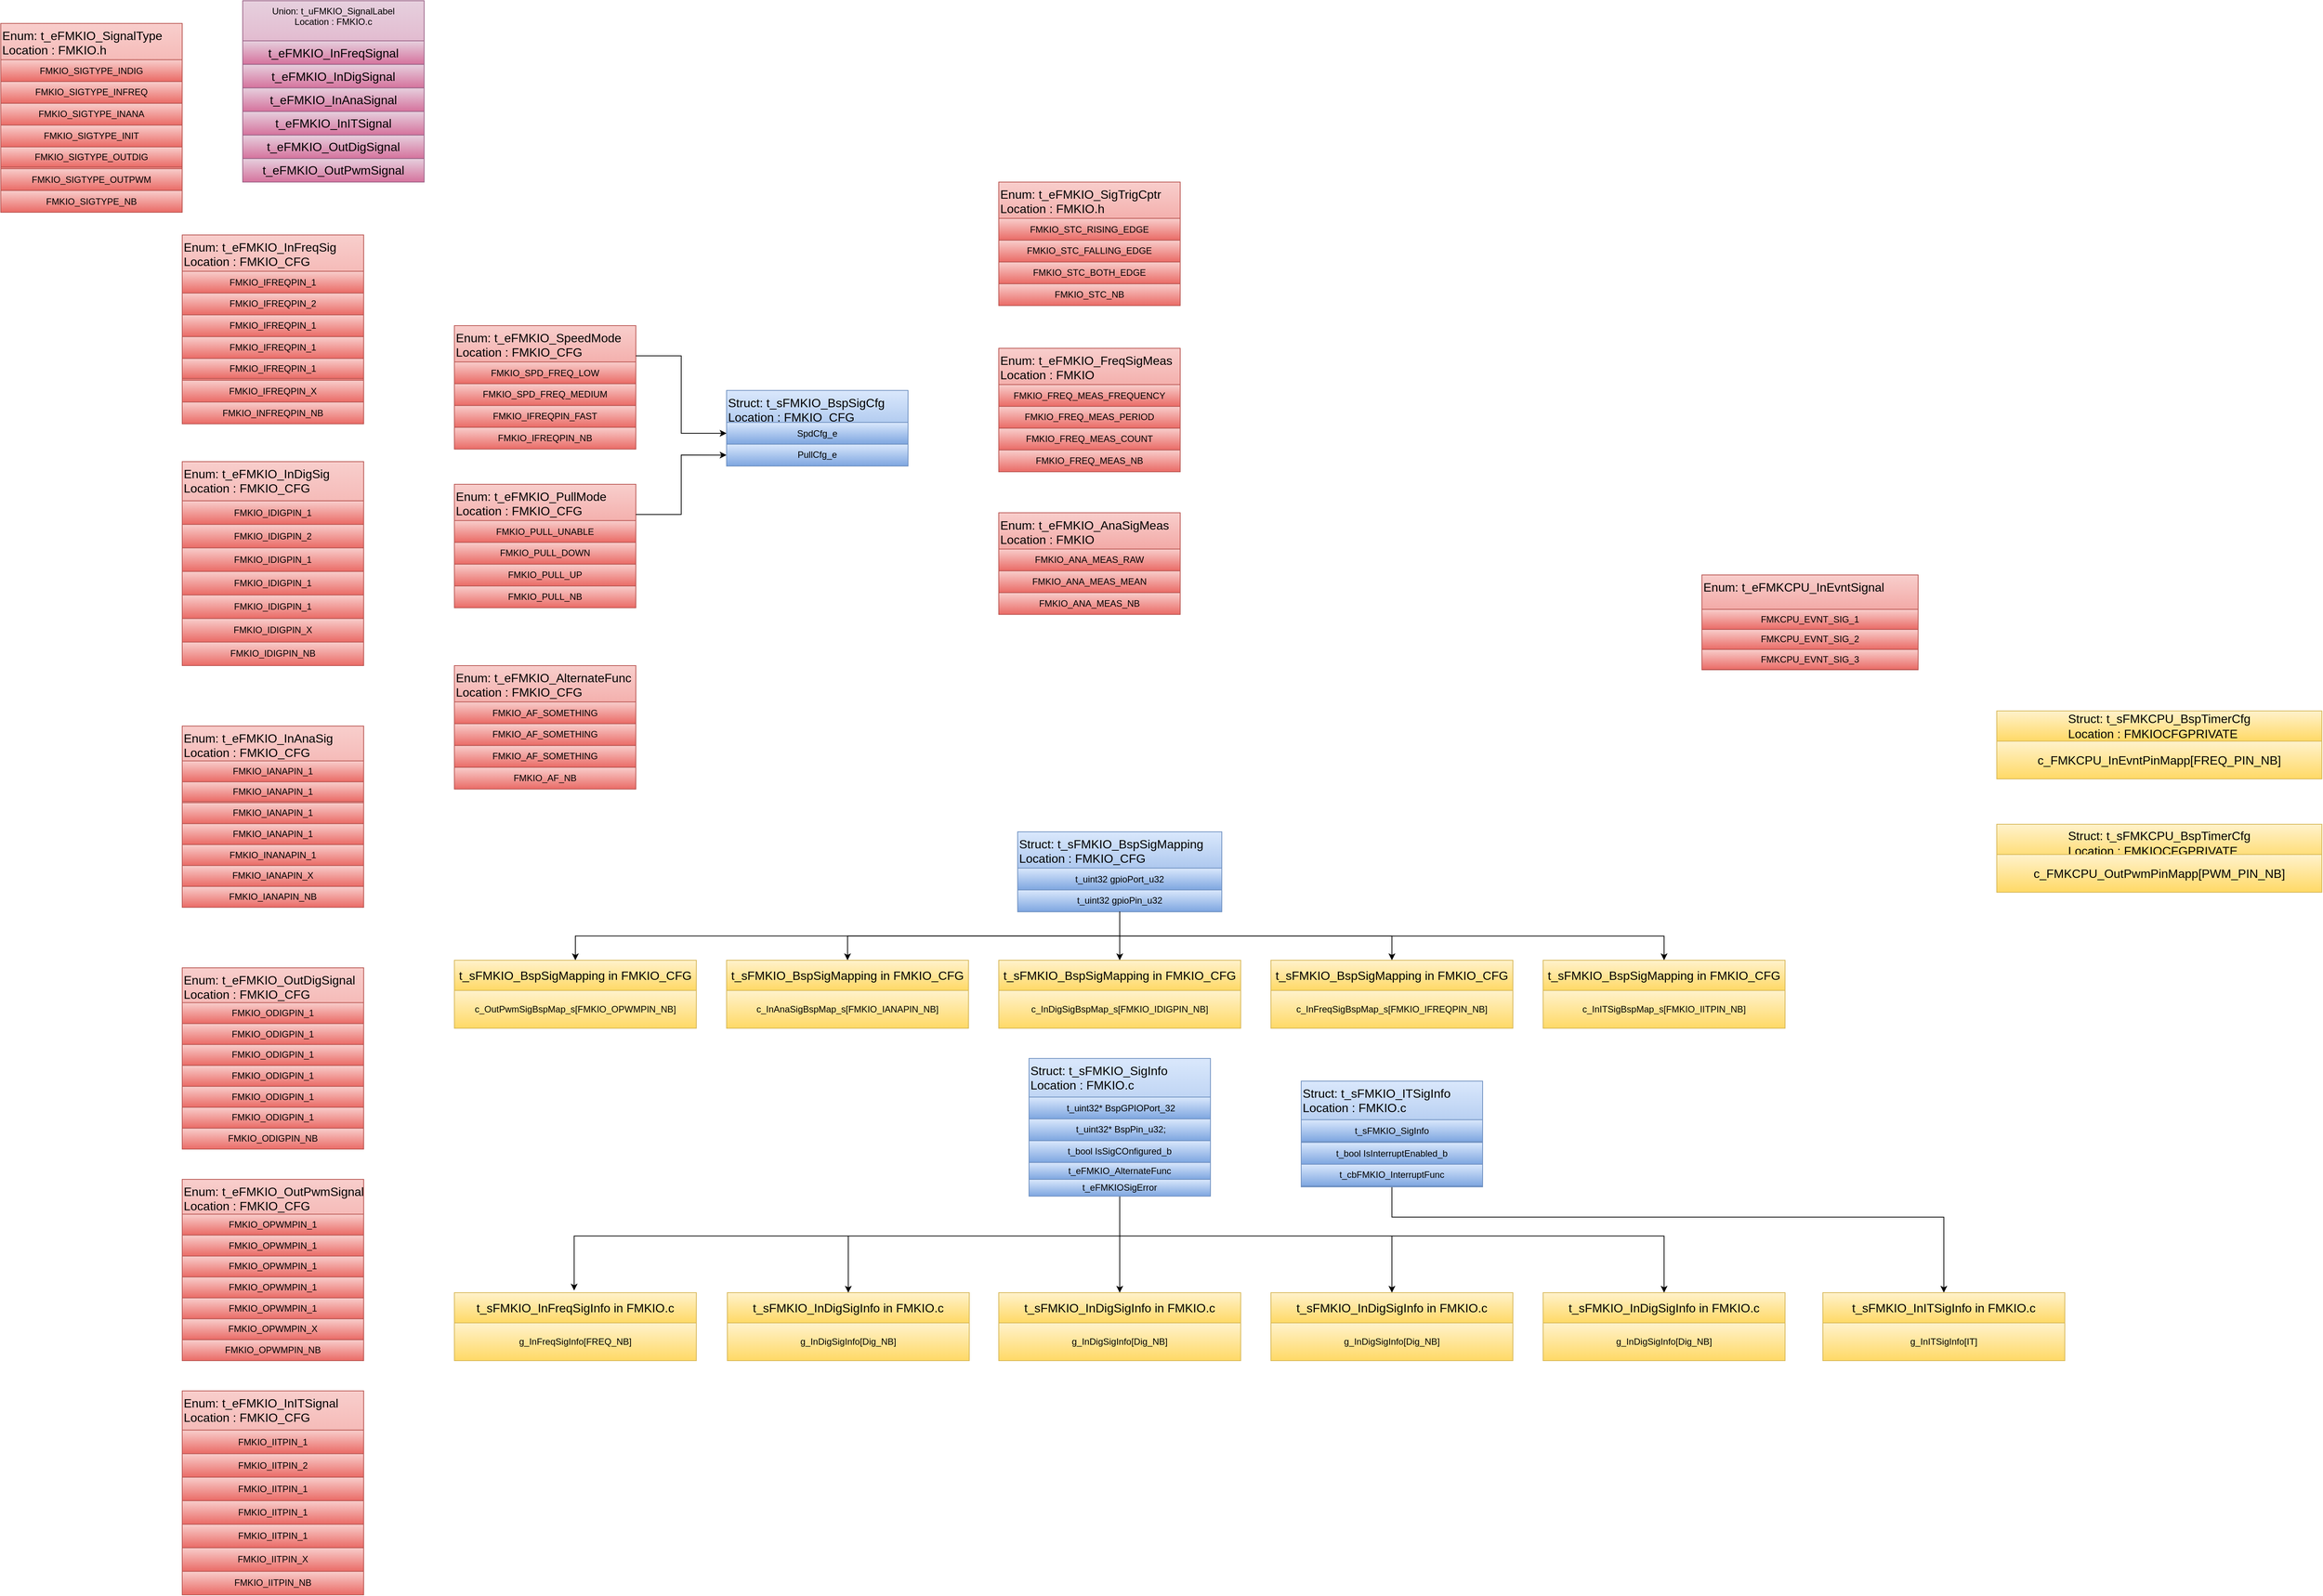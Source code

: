 <mxfile version="24.6.1" type="device" pages="3">
  <diagram name="Type" id="DgGTK7NNw5K_QaCqsnyv">
    <mxGraphModel dx="3194" dy="2539" grid="1" gridSize="10" guides="1" tooltips="1" connect="1" arrows="1" fold="1" page="1" pageScale="1" pageWidth="827" pageHeight="1169" math="0" shadow="0">
      <root>
        <mxCell id="0" />
        <mxCell id="1" parent="0" />
        <mxCell id="_O7IhFxoC_TxVWbguyMf-25" value="" style="group" parent="1" vertex="1" connectable="0">
          <mxGeometry x="200" y="760" width="240" height="240" as="geometry" />
        </mxCell>
        <mxCell id="_O7IhFxoC_TxVWbguyMf-26" value="&lt;span style=&quot;color: rgb(0, 0, 0); text-wrap: nowrap;&quot;&gt;Enum: t_eFMKIO_InAnaSig&lt;/span&gt;&lt;div&gt;&lt;span style=&quot;color: rgb(0, 0, 0); text-wrap: nowrap;&quot;&gt;Location : FMKIO_CFG&lt;/span&gt;&lt;/div&gt;" style="rounded=0;whiteSpace=wrap;html=1;verticalAlign=top;fillColor=#f8cecc;gradientColor=#ea6b66;strokeColor=#b85450;fontSize=16;align=left;" parent="_O7IhFxoC_TxVWbguyMf-25" vertex="1">
          <mxGeometry width="240.0" height="240" as="geometry" />
        </mxCell>
        <mxCell id="_O7IhFxoC_TxVWbguyMf-27" value="FMKIO_IANAPIN_1" style="rounded=0;whiteSpace=wrap;html=1;fillColor=#f8cecc;gradientColor=#ea6b66;strokeColor=#b85450;fontColor=#000000;" parent="_O7IhFxoC_TxVWbguyMf-25" vertex="1">
          <mxGeometry y="46.154" width="240.0" height="27.692" as="geometry" />
        </mxCell>
        <mxCell id="_O7IhFxoC_TxVWbguyMf-28" value="FMKIO_IANAPIN_1" style="rounded=0;whiteSpace=wrap;html=1;fillColor=#f8cecc;gradientColor=#ea6b66;strokeColor=#b85450;fontColor=#000000;" parent="_O7IhFxoC_TxVWbguyMf-25" vertex="1">
          <mxGeometry y="73.85" width="240" height="26.15" as="geometry" />
        </mxCell>
        <mxCell id="_O7IhFxoC_TxVWbguyMf-29" value="FMKIO_IANAPIN_1" style="rounded=0;whiteSpace=wrap;html=1;fillColor=#f8cecc;gradientColor=#ea6b66;strokeColor=#b85450;fontColor=#000000;" parent="_O7IhFxoC_TxVWbguyMf-25" vertex="1">
          <mxGeometry y="101.538" width="240.0" height="27.692" as="geometry" />
        </mxCell>
        <mxCell id="_O7IhFxoC_TxVWbguyMf-30" value="FMKIO_IANAPIN_1" style="rounded=0;whiteSpace=wrap;html=1;fillColor=#f8cecc;gradientColor=#ea6b66;strokeColor=#b85450;fontColor=#000000;" parent="_O7IhFxoC_TxVWbguyMf-25" vertex="1">
          <mxGeometry y="129.231" width="240.0" height="27.692" as="geometry" />
        </mxCell>
        <mxCell id="_O7IhFxoC_TxVWbguyMf-31" value="FMKIO_INANAPIN_1" style="rounded=0;whiteSpace=wrap;html=1;fillColor=#f8cecc;gradientColor=#ea6b66;strokeColor=#b85450;fontColor=#000000;" parent="_O7IhFxoC_TxVWbguyMf-25" vertex="1">
          <mxGeometry y="156.923" width="240.0" height="27.692" as="geometry" />
        </mxCell>
        <mxCell id="_O7IhFxoC_TxVWbguyMf-32" value="FMKIO_IANAPIN_X" style="rounded=0;whiteSpace=wrap;html=1;fillColor=#f8cecc;gradientColor=#ea6b66;strokeColor=#b85450;fontColor=#000000;" parent="_O7IhFxoC_TxVWbguyMf-25" vertex="1">
          <mxGeometry y="184.615" width="240.0" height="27.692" as="geometry" />
        </mxCell>
        <mxCell id="_O7IhFxoC_TxVWbguyMf-33" value="FMKIO_IANAPIN_NB" style="rounded=0;whiteSpace=wrap;html=1;fillColor=#f8cecc;gradientColor=#ea6b66;strokeColor=#b85450;fontColor=#000000;" parent="_O7IhFxoC_TxVWbguyMf-25" vertex="1">
          <mxGeometry y="212.308" width="240.0" height="27.692" as="geometry" />
        </mxCell>
        <mxCell id="_O7IhFxoC_TxVWbguyMf-34" value="" style="group" parent="1" vertex="1" connectable="0">
          <mxGeometry x="200" y="410" width="240" height="270" as="geometry" />
        </mxCell>
        <mxCell id="_O7IhFxoC_TxVWbguyMf-35" value="&lt;span style=&quot;color: rgb(0, 0, 0); text-wrap: nowrap;&quot;&gt;Enum: t_eFMKIO_InDigSig&lt;/span&gt;&lt;div&gt;&lt;span style=&quot;color: rgb(0, 0, 0); text-wrap: nowrap;&quot;&gt;Location : FMKIO_CFG&lt;/span&gt;&lt;/div&gt;" style="rounded=0;whiteSpace=wrap;html=1;verticalAlign=top;fillColor=#f8cecc;gradientColor=#ea6b66;strokeColor=#b85450;fontSize=16;align=left;" parent="_O7IhFxoC_TxVWbguyMf-34" vertex="1">
          <mxGeometry width="240.0" height="270.0" as="geometry" />
        </mxCell>
        <mxCell id="_O7IhFxoC_TxVWbguyMf-36" value="FMKIO_DIGPIN_1" style="rounded=0;whiteSpace=wrap;html=1;fillColor=#f8cecc;gradientColor=#ea6b66;strokeColor=#b85450;fontColor=#000000;" parent="_O7IhFxoC_TxVWbguyMf-34" vertex="1">
          <mxGeometry y="51.923" width="240.0" height="31.154" as="geometry" />
        </mxCell>
        <mxCell id="_O7IhFxoC_TxVWbguyMf-37" value="FMKIO_IDIGPIN_2" style="rounded=0;whiteSpace=wrap;html=1;fillColor=#f8cecc;gradientColor=#ea6b66;strokeColor=#b85450;fontColor=#000000;" parent="_O7IhFxoC_TxVWbguyMf-34" vertex="1">
          <mxGeometry y="83.077" width="240.0" height="31.154" as="geometry" />
        </mxCell>
        <mxCell id="_O7IhFxoC_TxVWbguyMf-38" value="FMKIO_IDIGPIN_1" style="rounded=0;whiteSpace=wrap;html=1;fillColor=#f8cecc;gradientColor=#ea6b66;strokeColor=#b85450;fontColor=#000000;" parent="_O7IhFxoC_TxVWbguyMf-34" vertex="1">
          <mxGeometry y="114.231" width="240.0" height="31.154" as="geometry" />
        </mxCell>
        <mxCell id="_O7IhFxoC_TxVWbguyMf-39" value="FMKIO_IDIGPIN_1" style="rounded=0;whiteSpace=wrap;html=1;fillColor=#f8cecc;gradientColor=#ea6b66;strokeColor=#b85450;fontColor=#000000;" parent="_O7IhFxoC_TxVWbguyMf-34" vertex="1">
          <mxGeometry y="145.385" width="240.0" height="31.154" as="geometry" />
        </mxCell>
        <mxCell id="_O7IhFxoC_TxVWbguyMf-40" value="FMKIO_IDIGPIN_1" style="rounded=0;whiteSpace=wrap;html=1;fillColor=#f8cecc;gradientColor=#ea6b66;strokeColor=#b85450;fontColor=#000000;" parent="_O7IhFxoC_TxVWbguyMf-34" vertex="1">
          <mxGeometry y="176.538" width="240.0" height="31.154" as="geometry" />
        </mxCell>
        <mxCell id="_O7IhFxoC_TxVWbguyMf-41" value="FMKIO_IDIGPIN_X" style="rounded=0;whiteSpace=wrap;html=1;fillColor=#f8cecc;gradientColor=#ea6b66;strokeColor=#b85450;fontColor=#000000;" parent="_O7IhFxoC_TxVWbguyMf-34" vertex="1">
          <mxGeometry y="207.692" width="240.0" height="31.154" as="geometry" />
        </mxCell>
        <mxCell id="_O7IhFxoC_TxVWbguyMf-42" value="FMKIO_IDIGPIN_NB" style="rounded=0;whiteSpace=wrap;html=1;fillColor=#f8cecc;gradientColor=#ea6b66;strokeColor=#b85450;fontColor=#000000;" parent="_O7IhFxoC_TxVWbguyMf-34" vertex="1">
          <mxGeometry y="238.846" width="240.0" height="31.154" as="geometry" />
        </mxCell>
        <mxCell id="_O7IhFxoC_TxVWbguyMf-43" value="FMKIO_IDIGPIN_1" style="rounded=0;whiteSpace=wrap;html=1;fillColor=#f8cecc;gradientColor=#ea6b66;strokeColor=#b85450;fontColor=#000000;" parent="_O7IhFxoC_TxVWbguyMf-34" vertex="1">
          <mxGeometry y="51.923" width="240.0" height="31.154" as="geometry" />
        </mxCell>
        <mxCell id="_O7IhFxoC_TxVWbguyMf-44" value="" style="group" parent="1" vertex="1" connectable="0">
          <mxGeometry x="200" y="110" width="240" height="250" as="geometry" />
        </mxCell>
        <mxCell id="_O7IhFxoC_TxVWbguyMf-17" value="&lt;span style=&quot;color: rgb(0, 0, 0); text-wrap: nowrap;&quot;&gt;Enum: t_eFMKIO_FreqSignal&lt;/span&gt;&lt;div&gt;&lt;span style=&quot;color: rgb(0, 0, 0); text-wrap: nowrap;&quot;&gt;Location : FMKIO_CFG&lt;/span&gt;&lt;/div&gt;" style="rounded=0;whiteSpace=wrap;html=1;verticalAlign=top;fillColor=#f8cecc;gradientColor=#ea6b66;strokeColor=#b85450;fontSize=16;align=left;" parent="_O7IhFxoC_TxVWbguyMf-44" vertex="1">
          <mxGeometry width="240.0" height="230.769" as="geometry" />
        </mxCell>
        <mxCell id="_O7IhFxoC_TxVWbguyMf-18" value="FMKIO_FREQPIN_1" style="rounded=0;whiteSpace=wrap;html=1;fillColor=#f8cecc;gradientColor=#ea6b66;strokeColor=#b85450;fontColor=#000000;" parent="_O7IhFxoC_TxVWbguyMf-44" vertex="1">
          <mxGeometry y="44.379" width="240.0" height="26.627" as="geometry" />
        </mxCell>
        <mxCell id="_O7IhFxoC_TxVWbguyMf-19" value="FMKIO_FREQPIN_2" style="rounded=0;whiteSpace=wrap;html=1;fillColor=#f8cecc;gradientColor=#ea6b66;strokeColor=#b85450;fontColor=#000000;" parent="_O7IhFxoC_TxVWbguyMf-44" vertex="1">
          <mxGeometry y="71.006" width="240.0" height="26.627" as="geometry" />
        </mxCell>
        <mxCell id="_O7IhFxoC_TxVWbguyMf-20" value="FMKIO_FREQPIN_X" style="rounded=0;whiteSpace=wrap;html=1;fillColor=#f8cecc;gradientColor=#ea6b66;strokeColor=#b85450;fontColor=#000000;" parent="_O7IhFxoC_TxVWbguyMf-44" vertex="1">
          <mxGeometry y="97.633" width="240.0" height="26.627" as="geometry" />
        </mxCell>
        <mxCell id="_O7IhFxoC_TxVWbguyMf-21" value="FMKIO_FREQPIN_1" style="rounded=0;whiteSpace=wrap;html=1;fillColor=#f8cecc;gradientColor=#ea6b66;strokeColor=#b85450;fontColor=#000000;" parent="_O7IhFxoC_TxVWbguyMf-44" vertex="1">
          <mxGeometry y="124.26" width="240.0" height="26.627" as="geometry" />
        </mxCell>
        <mxCell id="_O7IhFxoC_TxVWbguyMf-22" value="FMKIO_FREQPIN_1" style="rounded=0;whiteSpace=wrap;html=1;fillColor=#f8cecc;gradientColor=#ea6b66;strokeColor=#b85450;fontColor=#000000;" parent="_O7IhFxoC_TxVWbguyMf-44" vertex="1">
          <mxGeometry y="150.888" width="240.0" height="26.627" as="geometry" />
        </mxCell>
        <mxCell id="_O7IhFxoC_TxVWbguyMf-23" value="FMKIO_FREQPIN_1" style="rounded=0;whiteSpace=wrap;html=1;fillColor=#f8cecc;gradientColor=#ea6b66;strokeColor=#b85450;fontColor=#000000;" parent="_O7IhFxoC_TxVWbguyMf-44" vertex="1">
          <mxGeometry y="177.515" width="240.0" height="26.627" as="geometry" />
        </mxCell>
        <mxCell id="_O7IhFxoC_TxVWbguyMf-24" value="FMKIO_FREQPIN_NB" style="rounded=0;whiteSpace=wrap;html=1;fillColor=#f8cecc;gradientColor=#ea6b66;strokeColor=#b85450;fontColor=#000000;" parent="_O7IhFxoC_TxVWbguyMf-44" vertex="1">
          <mxGeometry y="204.142" width="240.0" height="26.627" as="geometry" />
        </mxCell>
        <mxCell id="_O7IhFxoC_TxVWbguyMf-9" value="" style="group" parent="_O7IhFxoC_TxVWbguyMf-44" vertex="1" connectable="0">
          <mxGeometry width="240.0" height="250" as="geometry" />
        </mxCell>
        <mxCell id="_O7IhFxoC_TxVWbguyMf-1" value="&lt;span style=&quot;color: rgb(0, 0, 0); text-wrap: nowrap;&quot;&gt;Enum: t_eFMKIO_InFreqSig&lt;/span&gt;&lt;div&gt;&lt;span style=&quot;color: rgb(0, 0, 0); text-wrap: nowrap;&quot;&gt;Location : FMKIO_CFG&lt;/span&gt;&lt;/div&gt;" style="rounded=0;whiteSpace=wrap;html=1;verticalAlign=top;fillColor=#f8cecc;gradientColor=#ea6b66;strokeColor=#b85450;fontSize=16;align=left;" parent="_O7IhFxoC_TxVWbguyMf-9" vertex="1">
          <mxGeometry width="240.0" height="250" as="geometry" />
        </mxCell>
        <mxCell id="_O7IhFxoC_TxVWbguyMf-2" value="FMKIO_IFREQPIN_1" style="rounded=0;whiteSpace=wrap;html=1;fillColor=#f8cecc;gradientColor=#ea6b66;strokeColor=#b85450;fontColor=#000000;" parent="_O7IhFxoC_TxVWbguyMf-9" vertex="1">
          <mxGeometry y="48.077" width="240.0" height="28.846" as="geometry" />
        </mxCell>
        <mxCell id="_O7IhFxoC_TxVWbguyMf-10" value="FMKIO_IFREQPIN_2" style="rounded=0;whiteSpace=wrap;html=1;fillColor=#f8cecc;gradientColor=#ea6b66;strokeColor=#b85450;fontColor=#000000;" parent="_O7IhFxoC_TxVWbguyMf-9" vertex="1">
          <mxGeometry y="76.923" width="240.0" height="28.846" as="geometry" />
        </mxCell>
        <mxCell id="_O7IhFxoC_TxVWbguyMf-11" value="FMKIO_IFREQPIN_1" style="rounded=0;whiteSpace=wrap;html=1;fillColor=#f8cecc;gradientColor=#ea6b66;strokeColor=#b85450;fontColor=#000000;" parent="_O7IhFxoC_TxVWbguyMf-9" vertex="1">
          <mxGeometry y="105.769" width="240.0" height="28.846" as="geometry" />
        </mxCell>
        <mxCell id="_O7IhFxoC_TxVWbguyMf-12" value="FMKIO_IFREQPIN_1" style="rounded=0;whiteSpace=wrap;html=1;fillColor=#f8cecc;gradientColor=#ea6b66;strokeColor=#b85450;fontColor=#000000;" parent="_O7IhFxoC_TxVWbguyMf-9" vertex="1">
          <mxGeometry y="134.615" width="240.0" height="28.846" as="geometry" />
        </mxCell>
        <mxCell id="_O7IhFxoC_TxVWbguyMf-13" value="FMKIO_IFREQPIN_1" style="rounded=0;whiteSpace=wrap;html=1;fillColor=#f8cecc;gradientColor=#ea6b66;strokeColor=#b85450;fontColor=#000000;" parent="_O7IhFxoC_TxVWbguyMf-9" vertex="1">
          <mxGeometry y="163.46" width="240" height="26.54" as="geometry" />
        </mxCell>
        <mxCell id="_O7IhFxoC_TxVWbguyMf-14" value="FMKIO_IFREQPIN_X" style="rounded=0;whiteSpace=wrap;html=1;fillColor=#f8cecc;gradientColor=#ea6b66;strokeColor=#b85450;fontColor=#000000;" parent="_O7IhFxoC_TxVWbguyMf-9" vertex="1">
          <mxGeometry y="192.308" width="240.0" height="28.846" as="geometry" />
        </mxCell>
        <mxCell id="_O7IhFxoC_TxVWbguyMf-15" value="FMKIO_INFREQPIN_NB" style="rounded=0;whiteSpace=wrap;html=1;fillColor=#f8cecc;gradientColor=#ea6b66;strokeColor=#b85450;fontColor=#000000;" parent="_O7IhFxoC_TxVWbguyMf-9" vertex="1">
          <mxGeometry y="221.154" width="240.0" height="28.846" as="geometry" />
        </mxCell>
        <mxCell id="_O7IhFxoC_TxVWbguyMf-45" value="" style="group" parent="1" vertex="1" connectable="0">
          <mxGeometry x="200" y="1080" width="240" height="240" as="geometry" />
        </mxCell>
        <mxCell id="_O7IhFxoC_TxVWbguyMf-46" value="&lt;span style=&quot;color: rgb(0, 0, 0); text-wrap: nowrap;&quot;&gt;Enum: t_eFMKIO_OutDigSignal&lt;/span&gt;&lt;div&gt;&lt;span style=&quot;color: rgb(0, 0, 0); text-wrap: nowrap;&quot;&gt;Location : FMKIO_CFG&lt;/span&gt;&lt;/div&gt;" style="rounded=0;whiteSpace=wrap;html=1;verticalAlign=top;fillColor=#f8cecc;gradientColor=#ea6b66;strokeColor=#b85450;fontSize=16;align=left;" parent="_O7IhFxoC_TxVWbguyMf-45" vertex="1">
          <mxGeometry width="240.0" height="240" as="geometry" />
        </mxCell>
        <mxCell id="_O7IhFxoC_TxVWbguyMf-47" value="FMKIO_ODIGPIN_1" style="rounded=0;whiteSpace=wrap;html=1;fillColor=#f8cecc;gradientColor=#ea6b66;strokeColor=#b85450;fontColor=#000000;" parent="_O7IhFxoC_TxVWbguyMf-45" vertex="1">
          <mxGeometry y="46.154" width="240.0" height="27.692" as="geometry" />
        </mxCell>
        <mxCell id="_O7IhFxoC_TxVWbguyMf-48" value="FMKIO_ODIGPIN_1" style="rounded=0;whiteSpace=wrap;html=1;fillColor=#f8cecc;gradientColor=#ea6b66;strokeColor=#b85450;fontColor=#000000;" parent="_O7IhFxoC_TxVWbguyMf-45" vertex="1">
          <mxGeometry y="73.846" width="240.0" height="27.692" as="geometry" />
        </mxCell>
        <mxCell id="_O7IhFxoC_TxVWbguyMf-49" value="FMKIO_ODIGPIN_1" style="rounded=0;whiteSpace=wrap;html=1;fillColor=#f8cecc;gradientColor=#ea6b66;strokeColor=#b85450;fontColor=#000000;" parent="_O7IhFxoC_TxVWbguyMf-45" vertex="1">
          <mxGeometry y="101.538" width="240.0" height="27.692" as="geometry" />
        </mxCell>
        <mxCell id="_O7IhFxoC_TxVWbguyMf-50" value="FMKIO_ODIGPIN_1" style="rounded=0;whiteSpace=wrap;html=1;fillColor=#f8cecc;gradientColor=#ea6b66;strokeColor=#b85450;fontColor=#000000;" parent="_O7IhFxoC_TxVWbguyMf-45" vertex="1">
          <mxGeometry y="129.231" width="240.0" height="27.692" as="geometry" />
        </mxCell>
        <mxCell id="_O7IhFxoC_TxVWbguyMf-51" value="FMKIO_ODIGPIN_1" style="rounded=0;whiteSpace=wrap;html=1;fillColor=#f8cecc;gradientColor=#ea6b66;strokeColor=#b85450;fontColor=#000000;" parent="_O7IhFxoC_TxVWbguyMf-45" vertex="1">
          <mxGeometry y="156.923" width="240.0" height="27.692" as="geometry" />
        </mxCell>
        <mxCell id="_O7IhFxoC_TxVWbguyMf-52" value="FMKIO_ODIGPIN_1" style="rounded=0;whiteSpace=wrap;html=1;fillColor=#f8cecc;gradientColor=#ea6b66;strokeColor=#b85450;fontColor=#000000;" parent="_O7IhFxoC_TxVWbguyMf-45" vertex="1">
          <mxGeometry y="184.615" width="240.0" height="27.692" as="geometry" />
        </mxCell>
        <mxCell id="_O7IhFxoC_TxVWbguyMf-53" value="FMKIO_ODIGPIN_NB" style="rounded=0;whiteSpace=wrap;html=1;fillColor=#f8cecc;gradientColor=#ea6b66;strokeColor=#b85450;fontColor=#000000;" parent="_O7IhFxoC_TxVWbguyMf-45" vertex="1">
          <mxGeometry y="212.308" width="240.0" height="27.692" as="geometry" />
        </mxCell>
        <mxCell id="_O7IhFxoC_TxVWbguyMf-63" value="" style="group" parent="1" vertex="1" connectable="0">
          <mxGeometry x="200" y="1360" width="240" height="240" as="geometry" />
        </mxCell>
        <mxCell id="_O7IhFxoC_TxVWbguyMf-64" value="&lt;span style=&quot;color: rgb(0, 0, 0); text-wrap: nowrap;&quot;&gt;Enum: t_eFMKIO_OutPwmSignal&lt;/span&gt;&lt;div&gt;&lt;span style=&quot;color: rgb(0, 0, 0); text-wrap: nowrap;&quot;&gt;Location : FMKIO_CFG&lt;/span&gt;&lt;/div&gt;" style="rounded=0;whiteSpace=wrap;html=1;verticalAlign=top;fillColor=#f8cecc;gradientColor=#ea6b66;strokeColor=#b85450;fontSize=16;align=left;" parent="_O7IhFxoC_TxVWbguyMf-63" vertex="1">
          <mxGeometry width="240.0" height="240" as="geometry" />
        </mxCell>
        <mxCell id="_O7IhFxoC_TxVWbguyMf-65" value="FMKIO_OPWMPIN_1" style="rounded=0;whiteSpace=wrap;html=1;fillColor=#f8cecc;gradientColor=#ea6b66;strokeColor=#b85450;fontColor=#000000;" parent="_O7IhFxoC_TxVWbguyMf-63" vertex="1">
          <mxGeometry y="46.154" width="240.0" height="27.692" as="geometry" />
        </mxCell>
        <mxCell id="_O7IhFxoC_TxVWbguyMf-66" value="FMKIO_OPWMPIN_1" style="rounded=0;whiteSpace=wrap;html=1;fillColor=#f8cecc;gradientColor=#ea6b66;strokeColor=#b85450;fontColor=#000000;" parent="_O7IhFxoC_TxVWbguyMf-63" vertex="1">
          <mxGeometry y="73.846" width="240.0" height="27.692" as="geometry" />
        </mxCell>
        <mxCell id="_O7IhFxoC_TxVWbguyMf-67" value="FMKIO_OPWMPIN_1" style="rounded=0;whiteSpace=wrap;html=1;fillColor=#f8cecc;gradientColor=#ea6b66;strokeColor=#b85450;fontColor=#000000;" parent="_O7IhFxoC_TxVWbguyMf-63" vertex="1">
          <mxGeometry y="101.538" width="240.0" height="27.692" as="geometry" />
        </mxCell>
        <mxCell id="_O7IhFxoC_TxVWbguyMf-68" value="FMKIO_OPWMPIN_1" style="rounded=0;whiteSpace=wrap;html=1;fillColor=#f8cecc;gradientColor=#ea6b66;strokeColor=#b85450;fontColor=#000000;" parent="_O7IhFxoC_TxVWbguyMf-63" vertex="1">
          <mxGeometry y="129.231" width="240.0" height="27.692" as="geometry" />
        </mxCell>
        <mxCell id="_O7IhFxoC_TxVWbguyMf-69" value="FMKIO_OPWMPIN_1" style="rounded=0;whiteSpace=wrap;html=1;fillColor=#f8cecc;gradientColor=#ea6b66;strokeColor=#b85450;fontColor=#000000;" parent="_O7IhFxoC_TxVWbguyMf-63" vertex="1">
          <mxGeometry y="156.923" width="240.0" height="27.692" as="geometry" />
        </mxCell>
        <mxCell id="_O7IhFxoC_TxVWbguyMf-70" value="FMKIO_OPWMPIN_X" style="rounded=0;whiteSpace=wrap;html=1;fillColor=#f8cecc;gradientColor=#ea6b66;strokeColor=#b85450;fontColor=#000000;" parent="_O7IhFxoC_TxVWbguyMf-63" vertex="1">
          <mxGeometry y="184.615" width="240.0" height="27.692" as="geometry" />
        </mxCell>
        <mxCell id="_O7IhFxoC_TxVWbguyMf-71" value="FMKIO_OPWMPIN_NB" style="rounded=0;whiteSpace=wrap;html=1;fillColor=#f8cecc;gradientColor=#ea6b66;strokeColor=#b85450;fontColor=#000000;" parent="_O7IhFxoC_TxVWbguyMf-63" vertex="1">
          <mxGeometry y="212.308" width="240.0" height="27.692" as="geometry" />
        </mxCell>
        <mxCell id="_O7IhFxoC_TxVWbguyMf-91" value="" style="group" parent="1" vertex="1" connectable="0">
          <mxGeometry x="560" y="440" width="240" height="163.465" as="geometry" />
        </mxCell>
        <mxCell id="_O7IhFxoC_TxVWbguyMf-82" value="&lt;span style=&quot;color: rgb(0, 0, 0); text-wrap: nowrap;&quot;&gt;Enum: t_eFMKIO_PullMode&lt;/span&gt;&lt;div&gt;&lt;span style=&quot;color: rgb(0, 0, 0); text-wrap: nowrap;&quot;&gt;Location : FMKIO_CFG&lt;/span&gt;&lt;/div&gt;" style="rounded=0;whiteSpace=wrap;html=1;verticalAlign=top;fillColor=#f8cecc;gradientColor=#ea6b66;strokeColor=#b85450;fontSize=16;align=left;fontStyle=0" parent="_O7IhFxoC_TxVWbguyMf-91" vertex="1">
          <mxGeometry width="240" height="160" as="geometry" />
        </mxCell>
        <mxCell id="_O7IhFxoC_TxVWbguyMf-83" value="FMKIO_PULL_UNABLE" style="rounded=0;whiteSpace=wrap;html=1;fillColor=#f8cecc;gradientColor=#ea6b66;strokeColor=#b85450;fontColor=#000000;fontStyle=0" parent="_O7IhFxoC_TxVWbguyMf-91" vertex="1">
          <mxGeometry y="48.077" width="240.0" height="28.846" as="geometry" />
        </mxCell>
        <mxCell id="_O7IhFxoC_TxVWbguyMf-84" value="FMKIO_PULL_DOWN" style="rounded=0;whiteSpace=wrap;html=1;fillColor=#f8cecc;gradientColor=#ea6b66;strokeColor=#b85450;fontColor=#000000;fontStyle=0" parent="_O7IhFxoC_TxVWbguyMf-91" vertex="1">
          <mxGeometry y="76.923" width="240.0" height="28.846" as="geometry" />
        </mxCell>
        <mxCell id="_O7IhFxoC_TxVWbguyMf-85" value="FMKIO_PULL_UP" style="rounded=0;whiteSpace=wrap;html=1;fillColor=#f8cecc;gradientColor=#ea6b66;strokeColor=#b85450;fontColor=#000000;fontStyle=0" parent="_O7IhFxoC_TxVWbguyMf-91" vertex="1">
          <mxGeometry y="105.769" width="240.0" height="28.846" as="geometry" />
        </mxCell>
        <mxCell id="_O7IhFxoC_TxVWbguyMf-90" value="FMKIO_PULL_NB" style="rounded=0;whiteSpace=wrap;html=1;fillColor=#f8cecc;gradientColor=#ea6b66;strokeColor=#b85450;fontColor=#000000;fontStyle=0" parent="_O7IhFxoC_TxVWbguyMf-91" vertex="1">
          <mxGeometry y="134.619" width="240.0" height="28.846" as="geometry" />
        </mxCell>
        <mxCell id="_O7IhFxoC_TxVWbguyMf-92" value="" style="group" parent="1" vertex="1" connectable="0">
          <mxGeometry x="560" y="230" width="240" height="163.465" as="geometry" />
        </mxCell>
        <mxCell id="_O7IhFxoC_TxVWbguyMf-93" value="&lt;span style=&quot;color: rgb(0, 0, 0); text-wrap: nowrap;&quot;&gt;Enum: t_eFMKIO_SpeedMode&lt;/span&gt;&lt;div&gt;&lt;span style=&quot;color: rgb(0, 0, 0); text-wrap: nowrap;&quot;&gt;Location : FMKIO_CFG&lt;/span&gt;&lt;/div&gt;" style="rounded=0;whiteSpace=wrap;html=1;verticalAlign=top;fillColor=#f8cecc;gradientColor=#ea6b66;strokeColor=#b85450;fontSize=16;align=left;fontStyle=0" parent="_O7IhFxoC_TxVWbguyMf-92" vertex="1">
          <mxGeometry width="240" height="160" as="geometry" />
        </mxCell>
        <mxCell id="_O7IhFxoC_TxVWbguyMf-94" value="FMKIO_SPD_FREQ_LOW" style="rounded=0;whiteSpace=wrap;html=1;fillColor=#f8cecc;gradientColor=#ea6b66;strokeColor=#b85450;fontColor=#000000;fontStyle=0" parent="_O7IhFxoC_TxVWbguyMf-92" vertex="1">
          <mxGeometry y="48.077" width="240.0" height="28.846" as="geometry" />
        </mxCell>
        <mxCell id="_O7IhFxoC_TxVWbguyMf-95" value="FMKIO_SPD_FREQ_MEDIUM" style="rounded=0;whiteSpace=wrap;html=1;fillColor=#f8cecc;gradientColor=#ea6b66;strokeColor=#b85450;fontColor=#000000;fontStyle=0" parent="_O7IhFxoC_TxVWbguyMf-92" vertex="1">
          <mxGeometry y="76.923" width="240.0" height="28.846" as="geometry" />
        </mxCell>
        <mxCell id="_O7IhFxoC_TxVWbguyMf-96" value="FMKIO_IFREQPIN_FAST" style="rounded=0;whiteSpace=wrap;html=1;fillColor=#f8cecc;gradientColor=#ea6b66;strokeColor=#b85450;fontColor=#000000;fontStyle=0" parent="_O7IhFxoC_TxVWbguyMf-92" vertex="1">
          <mxGeometry y="105.769" width="240.0" height="28.846" as="geometry" />
        </mxCell>
        <mxCell id="_O7IhFxoC_TxVWbguyMf-97" value="FMKIO_IFREQPIN_NB" style="rounded=0;whiteSpace=wrap;html=1;fillColor=#f8cecc;gradientColor=#ea6b66;strokeColor=#b85450;fontColor=#000000;fontStyle=0" parent="_O7IhFxoC_TxVWbguyMf-92" vertex="1">
          <mxGeometry y="134.619" width="240.0" height="28.846" as="geometry" />
        </mxCell>
        <mxCell id="_O7IhFxoC_TxVWbguyMf-116" value="" style="group" parent="1" vertex="1" connectable="0">
          <mxGeometry x="1280" y="260" width="240" height="163.465" as="geometry" />
        </mxCell>
        <mxCell id="_O7IhFxoC_TxVWbguyMf-117" value="&lt;span style=&quot;color: rgb(0, 0, 0); text-wrap: nowrap;&quot;&gt;Enum: t_eFMKIO_FreqSigMeas&lt;/span&gt;&lt;div&gt;&lt;span style=&quot;color: rgb(0, 0, 0); text-wrap: nowrap;&quot;&gt;Location : FMKIO&lt;/span&gt;&lt;/div&gt;" style="rounded=0;whiteSpace=wrap;html=1;verticalAlign=top;fillColor=#f8cecc;gradientColor=#ea6b66;strokeColor=#b85450;fontSize=16;align=left;fontStyle=0" parent="_O7IhFxoC_TxVWbguyMf-116" vertex="1">
          <mxGeometry width="240" height="160" as="geometry" />
        </mxCell>
        <mxCell id="_O7IhFxoC_TxVWbguyMf-118" value="FMKIO_FREQ_MEAS_FREQUENCY" style="rounded=0;whiteSpace=wrap;html=1;fillColor=#f8cecc;gradientColor=#ea6b66;strokeColor=#b85450;fontColor=#000000;fontStyle=0" parent="_O7IhFxoC_TxVWbguyMf-116" vertex="1">
          <mxGeometry y="48.077" width="240.0" height="28.846" as="geometry" />
        </mxCell>
        <mxCell id="_O7IhFxoC_TxVWbguyMf-119" value="FMKIO_FREQ_MEAS_PERIOD" style="rounded=0;whiteSpace=wrap;html=1;fillColor=#f8cecc;gradientColor=#ea6b66;strokeColor=#b85450;fontColor=#000000;fontStyle=0" parent="_O7IhFxoC_TxVWbguyMf-116" vertex="1">
          <mxGeometry y="76.923" width="240.0" height="28.846" as="geometry" />
        </mxCell>
        <mxCell id="_O7IhFxoC_TxVWbguyMf-120" value="FMKIO_FREQ_MEAS_COUNT" style="rounded=0;whiteSpace=wrap;html=1;fillColor=#f8cecc;gradientColor=#ea6b66;strokeColor=#b85450;fontColor=#000000;fontStyle=0" parent="_O7IhFxoC_TxVWbguyMf-116" vertex="1">
          <mxGeometry y="105.769" width="240.0" height="28.846" as="geometry" />
        </mxCell>
        <mxCell id="_O7IhFxoC_TxVWbguyMf-121" value="FMKIO_FREQ_MEAS_NB" style="rounded=0;whiteSpace=wrap;html=1;fillColor=#f8cecc;gradientColor=#ea6b66;strokeColor=#b85450;fontColor=#000000;fontStyle=0" parent="_O7IhFxoC_TxVWbguyMf-116" vertex="1">
          <mxGeometry y="134.619" width="240.0" height="28.846" as="geometry" />
        </mxCell>
        <mxCell id="_O7IhFxoC_TxVWbguyMf-129" value="" style="group" parent="1" vertex="1" connectable="0">
          <mxGeometry x="1280" y="477.69" width="240" height="134.615" as="geometry" />
        </mxCell>
        <mxCell id="_O7IhFxoC_TxVWbguyMf-124" value="&lt;span style=&quot;color: rgb(0, 0, 0); text-wrap: nowrap;&quot;&gt;Enum: t_eFMKIO_AnaSigMeas&lt;/span&gt;&lt;div&gt;&lt;span style=&quot;color: rgb(0, 0, 0); text-wrap: nowrap;&quot;&gt;Location : FMKIO&lt;/span&gt;&lt;/div&gt;" style="rounded=0;whiteSpace=wrap;html=1;verticalAlign=top;fillColor=#f8cecc;gradientColor=#ea6b66;strokeColor=#b85450;fontSize=16;align=left;fontStyle=0" parent="_O7IhFxoC_TxVWbguyMf-129" vertex="1">
          <mxGeometry width="240" height="130" as="geometry" />
        </mxCell>
        <mxCell id="_O7IhFxoC_TxVWbguyMf-125" value="FMKIO_ANA_MEAS_RAW" style="rounded=0;whiteSpace=wrap;html=1;fillColor=#f8cecc;gradientColor=#ea6b66;strokeColor=#b85450;fontColor=#000000;fontStyle=0" parent="_O7IhFxoC_TxVWbguyMf-129" vertex="1">
          <mxGeometry y="48.077" width="240.0" height="28.846" as="geometry" />
        </mxCell>
        <mxCell id="_O7IhFxoC_TxVWbguyMf-126" value="FMKIO_ANA_MEAS_MEAN" style="rounded=0;whiteSpace=wrap;html=1;fillColor=#f8cecc;gradientColor=#ea6b66;strokeColor=#b85450;fontColor=#000000;fontStyle=0" parent="_O7IhFxoC_TxVWbguyMf-129" vertex="1">
          <mxGeometry y="76.923" width="240.0" height="28.846" as="geometry" />
        </mxCell>
        <mxCell id="_O7IhFxoC_TxVWbguyMf-127" value="FMKIO_ANA_MEAS_NB" style="rounded=0;whiteSpace=wrap;html=1;fillColor=#f8cecc;gradientColor=#ea6b66;strokeColor=#b85450;fontColor=#000000;fontStyle=0" parent="_O7IhFxoC_TxVWbguyMf-129" vertex="1">
          <mxGeometry y="105.769" width="240.0" height="28.846" as="geometry" />
        </mxCell>
        <mxCell id="_O7IhFxoC_TxVWbguyMf-136" style="edgeStyle=orthogonalEdgeStyle;rounded=0;orthogonalLoop=1;jettySize=auto;html=1;exitX=1;exitY=0.25;exitDx=0;exitDy=0;entryX=0;entryY=0.5;entryDx=0;entryDy=0;" parent="1" source="_O7IhFxoC_TxVWbguyMf-93" target="_O7IhFxoC_TxVWbguyMf-132" edge="1">
          <mxGeometry relative="1" as="geometry" />
        </mxCell>
        <mxCell id="_O7IhFxoC_TxVWbguyMf-137" style="edgeStyle=orthogonalEdgeStyle;rounded=0;orthogonalLoop=1;jettySize=auto;html=1;exitX=1;exitY=0.25;exitDx=0;exitDy=0;entryX=0;entryY=0.5;entryDx=0;entryDy=0;" parent="1" source="_O7IhFxoC_TxVWbguyMf-82" target="_O7IhFxoC_TxVWbguyMf-133" edge="1">
          <mxGeometry relative="1" as="geometry" />
        </mxCell>
        <mxCell id="_O7IhFxoC_TxVWbguyMf-140" value="" style="group;fillColor=#dae8fc;gradientColor=#7ea6e0;strokeColor=#6c8ebf;" parent="1" vertex="1" connectable="0">
          <mxGeometry x="1305" y="900" width="270" height="105.77" as="geometry" />
        </mxCell>
        <mxCell id="_O7IhFxoC_TxVWbguyMf-141" value="&lt;span style=&quot;color: rgb(0, 0, 0); text-wrap: nowrap;&quot;&gt;Struct: t_sFMKIO_BspSigMapping&lt;/span&gt;&lt;div&gt;&lt;span style=&quot;color: rgb(0, 0, 0); text-wrap: nowrap;&quot;&gt;Location : FMKIO_CFG&lt;/span&gt;&lt;/div&gt;" style="rounded=0;whiteSpace=wrap;html=1;verticalAlign=top;fillColor=#dae8fc;gradientColor=#7ea6e0;strokeColor=#6c8ebf;fontSize=16;align=left;fontStyle=0" parent="_O7IhFxoC_TxVWbguyMf-140" vertex="1">
          <mxGeometry width="270" height="100" as="geometry" />
        </mxCell>
        <mxCell id="_O7IhFxoC_TxVWbguyMf-142" value="&lt;font color=&quot;#000000&quot;&gt;t_uint32 gpioPort_u32&lt;/font&gt;" style="rounded=0;whiteSpace=wrap;html=1;fillColor=#dae8fc;gradientColor=#7ea6e0;strokeColor=#6c8ebf;fontStyle=0" parent="_O7IhFxoC_TxVWbguyMf-140" vertex="1">
          <mxGeometry y="48.08" width="270" height="28.85" as="geometry" />
        </mxCell>
        <mxCell id="_O7IhFxoC_TxVWbguyMf-143" value="&lt;font color=&quot;#000000&quot;&gt;t_uint32 gpioPin_u32&lt;/font&gt;" style="rounded=0;whiteSpace=wrap;html=1;fillColor=#dae8fc;gradientColor=#7ea6e0;strokeColor=#6c8ebf;fontStyle=0" parent="_O7IhFxoC_TxVWbguyMf-140" vertex="1">
          <mxGeometry y="76.92" width="270" height="28.85" as="geometry" />
        </mxCell>
        <mxCell id="_O7IhFxoC_TxVWbguyMf-146" value="" style="group" parent="1" vertex="1" connectable="0">
          <mxGeometry x="1640" y="1070" width="320" height="90" as="geometry" />
        </mxCell>
        <mxCell id="_O7IhFxoC_TxVWbguyMf-139" value="" style="rounded=0;whiteSpace=wrap;html=1;fillColor=#fff2cc;gradientColor=#ffd966;strokeColor=#d6b656;fontColor=#000000;" parent="_O7IhFxoC_TxVWbguyMf-146" vertex="1">
          <mxGeometry width="320" height="90" as="geometry" />
        </mxCell>
        <mxCell id="_O7IhFxoC_TxVWbguyMf-144" value="&lt;span style=&quot;font-size: 16px; text-align: left; text-wrap: nowrap;&quot;&gt;t_sFMKIO_BspSigMapping in FMKIO_CFG&lt;/span&gt;" style="rounded=0;whiteSpace=wrap;html=1;fillColor=#fff2cc;gradientColor=#ffd966;strokeColor=#d6b656;fontColor=#000000;" parent="_O7IhFxoC_TxVWbguyMf-146" vertex="1">
          <mxGeometry width="320" height="40" as="geometry" />
        </mxCell>
        <mxCell id="_O7IhFxoC_TxVWbguyMf-145" value="c_InFreqSigBspMap_s[FMKIO_IFREQPIN_NB]" style="rounded=0;whiteSpace=wrap;html=1;fillColor=#fff2cc;gradientColor=#ffd966;strokeColor=#d6b656;fontColor=#000000;" parent="_O7IhFxoC_TxVWbguyMf-146" vertex="1">
          <mxGeometry y="40" width="320" height="50" as="geometry" />
        </mxCell>
        <mxCell id="_O7IhFxoC_TxVWbguyMf-147" value="" style="group" parent="1" vertex="1" connectable="0">
          <mxGeometry x="1280" y="1070" width="320" height="90" as="geometry" />
        </mxCell>
        <mxCell id="_O7IhFxoC_TxVWbguyMf-148" value="" style="rounded=0;whiteSpace=wrap;html=1;fillColor=#fff2cc;gradientColor=#ffd966;strokeColor=#d6b656;fontColor=#000000;" parent="_O7IhFxoC_TxVWbguyMf-147" vertex="1">
          <mxGeometry width="320" height="90" as="geometry" />
        </mxCell>
        <mxCell id="_O7IhFxoC_TxVWbguyMf-149" value="&lt;span style=&quot;font-size: 16px; text-align: left; text-wrap: nowrap;&quot;&gt;t_sFMKIO_BspSigMapping in FMKIO_CFG&lt;/span&gt;" style="rounded=0;whiteSpace=wrap;html=1;fillColor=#fff2cc;gradientColor=#ffd966;strokeColor=#d6b656;fontColor=#000000;" parent="_O7IhFxoC_TxVWbguyMf-147" vertex="1">
          <mxGeometry width="320" height="40" as="geometry" />
        </mxCell>
        <mxCell id="_O7IhFxoC_TxVWbguyMf-150" value="c_InDigSigBspMap_s[FMKIO_IDIGPIN_NB]" style="rounded=0;whiteSpace=wrap;html=1;fillColor=#fff2cc;gradientColor=#ffd966;strokeColor=#d6b656;fontColor=#000000;" parent="_O7IhFxoC_TxVWbguyMf-147" vertex="1">
          <mxGeometry y="40" width="320" height="50" as="geometry" />
        </mxCell>
        <mxCell id="_O7IhFxoC_TxVWbguyMf-151" value="" style="group" parent="1" vertex="1" connectable="0">
          <mxGeometry x="920" y="1070" width="320" height="90" as="geometry" />
        </mxCell>
        <mxCell id="_O7IhFxoC_TxVWbguyMf-152" value="" style="rounded=0;whiteSpace=wrap;html=1;fillColor=#fff2cc;gradientColor=#ffd966;strokeColor=#d6b656;fontColor=#000000;" parent="_O7IhFxoC_TxVWbguyMf-151" vertex="1">
          <mxGeometry width="320" height="90" as="geometry" />
        </mxCell>
        <mxCell id="_O7IhFxoC_TxVWbguyMf-153" value="&lt;span style=&quot;font-size: 16px; text-align: left; text-wrap: nowrap;&quot;&gt;t_sFMKIO_BspSigMapping in FMKIO_CFG&lt;/span&gt;" style="rounded=0;whiteSpace=wrap;html=1;fillColor=#fff2cc;gradientColor=#ffd966;strokeColor=#d6b656;fontColor=#000000;" parent="_O7IhFxoC_TxVWbguyMf-151" vertex="1">
          <mxGeometry width="320" height="40" as="geometry" />
        </mxCell>
        <mxCell id="_O7IhFxoC_TxVWbguyMf-154" value="c_InAnaSigBspMap_s[FMKIO_IANAPIN_NB]" style="rounded=0;whiteSpace=wrap;html=1;fillColor=#fff2cc;gradientColor=#ffd966;strokeColor=#d6b656;fontColor=#000000;" parent="_O7IhFxoC_TxVWbguyMf-151" vertex="1">
          <mxGeometry y="40" width="320" height="50" as="geometry" />
        </mxCell>
        <mxCell id="_O7IhFxoC_TxVWbguyMf-155" value="" style="group" parent="1" vertex="1" connectable="0">
          <mxGeometry x="560" y="1070" width="320" height="90" as="geometry" />
        </mxCell>
        <mxCell id="_O7IhFxoC_TxVWbguyMf-156" value="" style="rounded=0;whiteSpace=wrap;html=1;fillColor=#fff2cc;gradientColor=#ffd966;strokeColor=#d6b656;fontColor=#000000;" parent="_O7IhFxoC_TxVWbguyMf-155" vertex="1">
          <mxGeometry width="320" height="90" as="geometry" />
        </mxCell>
        <mxCell id="_O7IhFxoC_TxVWbguyMf-157" value="&lt;span style=&quot;font-size: 16px; text-align: left; text-wrap: nowrap;&quot;&gt;t_sFMKIO_BspSigMapping in FMKIO_CFG&lt;/span&gt;" style="rounded=0;whiteSpace=wrap;html=1;fillColor=#fff2cc;gradientColor=#ffd966;strokeColor=#d6b656;fontColor=#000000;" parent="_O7IhFxoC_TxVWbguyMf-155" vertex="1">
          <mxGeometry width="320" height="40" as="geometry" />
        </mxCell>
        <mxCell id="_O7IhFxoC_TxVWbguyMf-158" value="c_OutPwmSigBspMap_s[FMKIO_OPWMPIN_NB]" style="rounded=0;whiteSpace=wrap;html=1;fillColor=#fff2cc;gradientColor=#ffd966;strokeColor=#d6b656;fontColor=#000000;" parent="_O7IhFxoC_TxVWbguyMf-155" vertex="1">
          <mxGeometry y="40" width="320" height="50" as="geometry" />
        </mxCell>
        <mxCell id="_O7IhFxoC_TxVWbguyMf-163" value="" style="group" parent="1" vertex="1" connectable="0">
          <mxGeometry x="2000" y="1070" width="320" height="90" as="geometry" />
        </mxCell>
        <mxCell id="_O7IhFxoC_TxVWbguyMf-164" value="" style="rounded=0;whiteSpace=wrap;html=1;fillColor=#fff2cc;gradientColor=#ffd966;strokeColor=#d6b656;fontColor=#000000;" parent="_O7IhFxoC_TxVWbguyMf-163" vertex="1">
          <mxGeometry width="320" height="90" as="geometry" />
        </mxCell>
        <mxCell id="_O7IhFxoC_TxVWbguyMf-165" value="&lt;span style=&quot;font-size: 16px; text-align: left; text-wrap: nowrap;&quot;&gt;t_sFMKIO_BspSigMapping in FMKIO_CFG&lt;/span&gt;" style="rounded=0;whiteSpace=wrap;html=1;fillColor=#fff2cc;gradientColor=#ffd966;strokeColor=#d6b656;fontColor=#000000;" parent="_O7IhFxoC_TxVWbguyMf-163" vertex="1">
          <mxGeometry width="320" height="40" as="geometry" />
        </mxCell>
        <mxCell id="_O7IhFxoC_TxVWbguyMf-166" value="c_InITSigBspMap_s[FMKIO_IITPIN_NB]" style="rounded=0;whiteSpace=wrap;html=1;fillColor=#fff2cc;gradientColor=#ffd966;strokeColor=#d6b656;fontColor=#000000;" parent="_O7IhFxoC_TxVWbguyMf-163" vertex="1">
          <mxGeometry y="40" width="320" height="50" as="geometry" />
        </mxCell>
        <mxCell id="_O7IhFxoC_TxVWbguyMf-168" style="edgeStyle=orthogonalEdgeStyle;rounded=0;orthogonalLoop=1;jettySize=auto;html=1;exitX=0.5;exitY=1;exitDx=0;exitDy=0;entryX=0.5;entryY=0;entryDx=0;entryDy=0;" parent="1" source="_O7IhFxoC_TxVWbguyMf-143" target="_O7IhFxoC_TxVWbguyMf-157" edge="1">
          <mxGeometry relative="1" as="geometry" />
        </mxCell>
        <mxCell id="_O7IhFxoC_TxVWbguyMf-169" style="edgeStyle=orthogonalEdgeStyle;rounded=0;orthogonalLoop=1;jettySize=auto;html=1;exitX=0.5;exitY=1;exitDx=0;exitDy=0;entryX=0.5;entryY=0;entryDx=0;entryDy=0;" parent="1" source="_O7IhFxoC_TxVWbguyMf-143" target="_O7IhFxoC_TxVWbguyMf-153" edge="1">
          <mxGeometry relative="1" as="geometry" />
        </mxCell>
        <mxCell id="_O7IhFxoC_TxVWbguyMf-170" style="edgeStyle=orthogonalEdgeStyle;rounded=0;orthogonalLoop=1;jettySize=auto;html=1;exitX=0.5;exitY=1;exitDx=0;exitDy=0;" parent="1" source="_O7IhFxoC_TxVWbguyMf-143" target="_O7IhFxoC_TxVWbguyMf-149" edge="1">
          <mxGeometry relative="1" as="geometry" />
        </mxCell>
        <mxCell id="_O7IhFxoC_TxVWbguyMf-171" style="edgeStyle=orthogonalEdgeStyle;rounded=0;orthogonalLoop=1;jettySize=auto;html=1;exitX=0.5;exitY=1;exitDx=0;exitDy=0;entryX=0.5;entryY=0;entryDx=0;entryDy=0;" parent="1" source="_O7IhFxoC_TxVWbguyMf-143" target="_O7IhFxoC_TxVWbguyMf-144" edge="1">
          <mxGeometry relative="1" as="geometry" />
        </mxCell>
        <mxCell id="_O7IhFxoC_TxVWbguyMf-185" value="" style="group" parent="1" vertex="1" connectable="0">
          <mxGeometry x="200" y="1640" width="240" height="270" as="geometry" />
        </mxCell>
        <mxCell id="_O7IhFxoC_TxVWbguyMf-186" value="&lt;span style=&quot;color: rgb(0, 0, 0); text-wrap: nowrap;&quot;&gt;Enum: t_eFMKIO_InITSignal&lt;/span&gt;&lt;div&gt;&lt;span style=&quot;color: rgb(0, 0, 0); text-wrap: nowrap;&quot;&gt;Location : FMKIO_CFG&lt;/span&gt;&lt;/div&gt;" style="rounded=0;whiteSpace=wrap;html=1;verticalAlign=top;fillColor=#f8cecc;gradientColor=#ea6b66;strokeColor=#b85450;fontSize=16;align=left;" parent="_O7IhFxoC_TxVWbguyMf-185" vertex="1">
          <mxGeometry width="240.0" height="270.0" as="geometry" />
        </mxCell>
        <mxCell id="_O7IhFxoC_TxVWbguyMf-187" value="FMKIO_DIGPIN_1" style="rounded=0;whiteSpace=wrap;html=1;fillColor=#f8cecc;gradientColor=#ea6b66;strokeColor=#b85450;fontColor=#000000;" parent="_O7IhFxoC_TxVWbguyMf-185" vertex="1">
          <mxGeometry y="51.923" width="240.0" height="31.154" as="geometry" />
        </mxCell>
        <mxCell id="_O7IhFxoC_TxVWbguyMf-188" value="FMKIO_IITPIN_2" style="rounded=0;whiteSpace=wrap;html=1;fillColor=#f8cecc;gradientColor=#ea6b66;strokeColor=#b85450;fontColor=#000000;" parent="_O7IhFxoC_TxVWbguyMf-185" vertex="1">
          <mxGeometry y="83.077" width="240.0" height="31.154" as="geometry" />
        </mxCell>
        <mxCell id="_O7IhFxoC_TxVWbguyMf-189" value="FMKIO_IITPIN_1" style="rounded=0;whiteSpace=wrap;html=1;fillColor=#f8cecc;gradientColor=#ea6b66;strokeColor=#b85450;fontColor=#000000;" parent="_O7IhFxoC_TxVWbguyMf-185" vertex="1">
          <mxGeometry y="114.231" width="240.0" height="31.154" as="geometry" />
        </mxCell>
        <mxCell id="_O7IhFxoC_TxVWbguyMf-190" value="FMKIO_IITPIN_1" style="rounded=0;whiteSpace=wrap;html=1;fillColor=#f8cecc;gradientColor=#ea6b66;strokeColor=#b85450;fontColor=#000000;" parent="_O7IhFxoC_TxVWbguyMf-185" vertex="1">
          <mxGeometry y="145.385" width="240.0" height="31.154" as="geometry" />
        </mxCell>
        <mxCell id="_O7IhFxoC_TxVWbguyMf-191" value="FMKIO_IITPIN_1" style="rounded=0;whiteSpace=wrap;html=1;fillColor=#f8cecc;gradientColor=#ea6b66;strokeColor=#b85450;fontColor=#000000;" parent="_O7IhFxoC_TxVWbguyMf-185" vertex="1">
          <mxGeometry y="176.538" width="240.0" height="31.154" as="geometry" />
        </mxCell>
        <mxCell id="_O7IhFxoC_TxVWbguyMf-192" value="FMKIO_IITPIN_X" style="rounded=0;whiteSpace=wrap;html=1;fillColor=#f8cecc;gradientColor=#ea6b66;strokeColor=#b85450;fontColor=#000000;" parent="_O7IhFxoC_TxVWbguyMf-185" vertex="1">
          <mxGeometry y="207.692" width="240.0" height="31.154" as="geometry" />
        </mxCell>
        <mxCell id="_O7IhFxoC_TxVWbguyMf-193" value="FMKIO_IITPIN_NB" style="rounded=0;whiteSpace=wrap;html=1;fillColor=#f8cecc;gradientColor=#ea6b66;strokeColor=#b85450;fontColor=#000000;" parent="_O7IhFxoC_TxVWbguyMf-185" vertex="1">
          <mxGeometry y="238.846" width="240.0" height="31.154" as="geometry" />
        </mxCell>
        <mxCell id="_O7IhFxoC_TxVWbguyMf-194" value="FMKIO_IITPIN_1" style="rounded=0;whiteSpace=wrap;html=1;fillColor=#f8cecc;gradientColor=#ea6b66;strokeColor=#b85450;fontColor=#000000;" parent="_O7IhFxoC_TxVWbguyMf-185" vertex="1">
          <mxGeometry y="51.923" width="240.0" height="31.154" as="geometry" />
        </mxCell>
        <mxCell id="v1rWpi2iOjVp5Ckd49vm-5" style="edgeStyle=orthogonalEdgeStyle;rounded=0;orthogonalLoop=1;jettySize=auto;html=1;exitX=0.5;exitY=1;exitDx=0;exitDy=0;entryX=0.5;entryY=0;entryDx=0;entryDy=0;" parent="1" source="_O7IhFxoC_TxVWbguyMf-143" target="_O7IhFxoC_TxVWbguyMf-165" edge="1">
          <mxGeometry relative="1" as="geometry">
            <mxPoint x="2325" y="1070" as="targetPoint" />
            <Array as="points">
              <mxPoint x="1440" y="1038" />
              <mxPoint x="2160" y="1038" />
            </Array>
          </mxGeometry>
        </mxCell>
        <mxCell id="JgCrTObXDM9ruDviRzU_-1" value="" style="group" parent="1" connectable="0" vertex="1">
          <mxGeometry x="-40" y="-170" width="240" height="250" as="geometry" />
        </mxCell>
        <mxCell id="JgCrTObXDM9ruDviRzU_-2" value="&lt;span style=&quot;color: rgb(0, 0, 0); text-wrap: nowrap;&quot;&gt;Enum: t_eFMKIO_FreqSignal&lt;/span&gt;&lt;div&gt;&lt;span style=&quot;color: rgb(0, 0, 0); text-wrap: nowrap;&quot;&gt;Location : FMKIO_CFG&lt;/span&gt;&lt;/div&gt;" style="rounded=0;whiteSpace=wrap;html=1;verticalAlign=top;fillColor=#f8cecc;gradientColor=#ea6b66;strokeColor=#b85450;fontSize=16;align=left;" parent="JgCrTObXDM9ruDviRzU_-1" vertex="1">
          <mxGeometry width="240.0" height="230.769" as="geometry" />
        </mxCell>
        <mxCell id="JgCrTObXDM9ruDviRzU_-3" value="FMKIO_FREQPIN_1" style="rounded=0;whiteSpace=wrap;html=1;fillColor=#f8cecc;gradientColor=#ea6b66;strokeColor=#b85450;fontColor=#000000;" parent="JgCrTObXDM9ruDviRzU_-1" vertex="1">
          <mxGeometry y="44.379" width="240.0" height="26.627" as="geometry" />
        </mxCell>
        <mxCell id="JgCrTObXDM9ruDviRzU_-4" value="FMKIO_FREQPIN_2" style="rounded=0;whiteSpace=wrap;html=1;fillColor=#f8cecc;gradientColor=#ea6b66;strokeColor=#b85450;fontColor=#000000;" parent="JgCrTObXDM9ruDviRzU_-1" vertex="1">
          <mxGeometry y="71.006" width="240.0" height="26.627" as="geometry" />
        </mxCell>
        <mxCell id="JgCrTObXDM9ruDviRzU_-5" value="FMKIO_FREQPIN_X" style="rounded=0;whiteSpace=wrap;html=1;fillColor=#f8cecc;gradientColor=#ea6b66;strokeColor=#b85450;fontColor=#000000;" parent="JgCrTObXDM9ruDviRzU_-1" vertex="1">
          <mxGeometry y="97.633" width="240.0" height="26.627" as="geometry" />
        </mxCell>
        <mxCell id="JgCrTObXDM9ruDviRzU_-6" value="FMKIO_FREQPIN_1" style="rounded=0;whiteSpace=wrap;html=1;fillColor=#f8cecc;gradientColor=#ea6b66;strokeColor=#b85450;fontColor=#000000;" parent="JgCrTObXDM9ruDviRzU_-1" vertex="1">
          <mxGeometry y="124.26" width="240.0" height="26.627" as="geometry" />
        </mxCell>
        <mxCell id="JgCrTObXDM9ruDviRzU_-7" value="FMKIO_FREQPIN_1" style="rounded=0;whiteSpace=wrap;html=1;fillColor=#f8cecc;gradientColor=#ea6b66;strokeColor=#b85450;fontColor=#000000;" parent="JgCrTObXDM9ruDviRzU_-1" vertex="1">
          <mxGeometry y="150.888" width="240.0" height="26.627" as="geometry" />
        </mxCell>
        <mxCell id="JgCrTObXDM9ruDviRzU_-8" value="FMKIO_FREQPIN_1" style="rounded=0;whiteSpace=wrap;html=1;fillColor=#f8cecc;gradientColor=#ea6b66;strokeColor=#b85450;fontColor=#000000;" parent="JgCrTObXDM9ruDviRzU_-1" vertex="1">
          <mxGeometry y="177.515" width="240.0" height="26.627" as="geometry" />
        </mxCell>
        <mxCell id="JgCrTObXDM9ruDviRzU_-9" value="FMKIO_FREQPIN_NB" style="rounded=0;whiteSpace=wrap;html=1;fillColor=#f8cecc;gradientColor=#ea6b66;strokeColor=#b85450;fontColor=#000000;" parent="JgCrTObXDM9ruDviRzU_-1" vertex="1">
          <mxGeometry y="204.142" width="240.0" height="26.627" as="geometry" />
        </mxCell>
        <mxCell id="JgCrTObXDM9ruDviRzU_-10" value="" style="group" parent="JgCrTObXDM9ruDviRzU_-1" connectable="0" vertex="1">
          <mxGeometry width="240.0" height="250" as="geometry" />
        </mxCell>
        <mxCell id="JgCrTObXDM9ruDviRzU_-11" value="&lt;span style=&quot;color: rgb(0, 0, 0); text-wrap: nowrap;&quot;&gt;Enum: t_eFMKIO_SignalType&lt;/span&gt;&lt;div&gt;&lt;span style=&quot;color: rgb(0, 0, 0); text-wrap: nowrap;&quot;&gt;Location : FMKIO.h&lt;/span&gt;&lt;/div&gt;" style="rounded=0;whiteSpace=wrap;html=1;verticalAlign=top;fillColor=#f8cecc;gradientColor=#ea6b66;strokeColor=#b85450;fontSize=16;align=left;" parent="JgCrTObXDM9ruDviRzU_-10" vertex="1">
          <mxGeometry width="240.0" height="250" as="geometry" />
        </mxCell>
        <mxCell id="JgCrTObXDM9ruDviRzU_-12" value="FMKIO_SIGTYPE_INDIG" style="rounded=0;whiteSpace=wrap;html=1;fillColor=#f8cecc;gradientColor=#ea6b66;strokeColor=#b85450;fontColor=#000000;" parent="JgCrTObXDM9ruDviRzU_-10" vertex="1">
          <mxGeometry y="48.077" width="240.0" height="28.846" as="geometry" />
        </mxCell>
        <mxCell id="JgCrTObXDM9ruDviRzU_-13" value="FMKIO_SIGTYPE_INFREQ" style="rounded=0;whiteSpace=wrap;html=1;fillColor=#f8cecc;gradientColor=#ea6b66;strokeColor=#b85450;fontColor=#000000;" parent="JgCrTObXDM9ruDviRzU_-10" vertex="1">
          <mxGeometry y="76.923" width="240.0" height="28.846" as="geometry" />
        </mxCell>
        <mxCell id="JgCrTObXDM9ruDviRzU_-14" value="FMKIO_SIGTYPE_INANA" style="rounded=0;whiteSpace=wrap;html=1;fillColor=#f8cecc;gradientColor=#ea6b66;strokeColor=#b85450;fontColor=#000000;" parent="JgCrTObXDM9ruDviRzU_-10" vertex="1">
          <mxGeometry y="105.769" width="240.0" height="28.846" as="geometry" />
        </mxCell>
        <mxCell id="JgCrTObXDM9ruDviRzU_-15" value="FMKIO_SIGTYPE_INIT" style="rounded=0;whiteSpace=wrap;html=1;fillColor=#f8cecc;gradientColor=#ea6b66;strokeColor=#b85450;fontColor=#000000;" parent="JgCrTObXDM9ruDviRzU_-10" vertex="1">
          <mxGeometry y="134.615" width="240.0" height="28.846" as="geometry" />
        </mxCell>
        <mxCell id="JgCrTObXDM9ruDviRzU_-16" value="FMKIO_SIGTYPE_OUTDIG" style="rounded=0;whiteSpace=wrap;html=1;fillColor=#f8cecc;gradientColor=#ea6b66;strokeColor=#b85450;fontColor=#000000;" parent="JgCrTObXDM9ruDviRzU_-10" vertex="1">
          <mxGeometry y="163.46" width="240" height="26.54" as="geometry" />
        </mxCell>
        <mxCell id="JgCrTObXDM9ruDviRzU_-17" value="FMKIO_SIGTYPE_OUTPWM" style="rounded=0;whiteSpace=wrap;html=1;fillColor=#f8cecc;gradientColor=#ea6b66;strokeColor=#b85450;fontColor=#000000;" parent="JgCrTObXDM9ruDviRzU_-10" vertex="1">
          <mxGeometry y="192.308" width="240.0" height="28.846" as="geometry" />
        </mxCell>
        <mxCell id="JgCrTObXDM9ruDviRzU_-18" value="FMKIO_SIGTYPE_NB" style="rounded=0;whiteSpace=wrap;html=1;fillColor=#f8cecc;gradientColor=#ea6b66;strokeColor=#b85450;fontColor=#000000;" parent="JgCrTObXDM9ruDviRzU_-10" vertex="1">
          <mxGeometry y="221.154" width="240.0" height="28.846" as="geometry" />
        </mxCell>
        <mxCell id="H3NwPaDiBdzf06jkLxjU-25" value="" style="group" parent="1" vertex="1" connectable="0">
          <mxGeometry x="280" y="-200" width="240" height="240" as="geometry" />
        </mxCell>
        <mxCell id="H3NwPaDiBdzf06jkLxjU-10" value="Union: t_uFMKIO_SignalLabel&#xa;Location : FMKIO.c" style="group;fillColor=#e6d0de;gradientColor=#d5739d;strokeColor=#996185;fontColor=#000000;container=0;" parent="H3NwPaDiBdzf06jkLxjU-25" connectable="0" vertex="1">
          <mxGeometry width="240" height="240" as="geometry" />
        </mxCell>
        <mxCell id="H3NwPaDiBdzf06jkLxjU-12" value="&lt;span style=&quot;font-size: 16px; text-align: left; text-wrap: nowrap;&quot;&gt;t_eFMKIO_InFreqSignal&lt;/span&gt;" style="rounded=0;whiteSpace=wrap;html=1;fillColor=#e6d0de;gradientColor=#d5739d;strokeColor=#996185;fontColor=#000000;" parent="H3NwPaDiBdzf06jkLxjU-25" vertex="1">
          <mxGeometry y="53.053" width="240" height="31.154" as="geometry" />
        </mxCell>
        <mxCell id="H3NwPaDiBdzf06jkLxjU-19" value="&lt;span style=&quot;font-size: 16px; text-align: left; text-wrap: nowrap;&quot;&gt;t_eFMKIO_InDigSignal&lt;/span&gt;" style="rounded=0;whiteSpace=wrap;html=1;fillColor=#e6d0de;gradientColor=#d5739d;strokeColor=#996185;fontColor=#000000;" parent="H3NwPaDiBdzf06jkLxjU-25" vertex="1">
          <mxGeometry y="84.211" width="240" height="31.154" as="geometry" />
        </mxCell>
        <mxCell id="H3NwPaDiBdzf06jkLxjU-21" value="&lt;span style=&quot;font-size: 16px; text-align: left; text-wrap: nowrap;&quot;&gt;t_eFMKIO_InAnaSignal&lt;/span&gt;" style="rounded=0;whiteSpace=wrap;html=1;fillColor=#e6d0de;gradientColor=#d5739d;strokeColor=#996185;fontColor=#000000;" parent="H3NwPaDiBdzf06jkLxjU-25" vertex="1">
          <mxGeometry y="115.369" width="240" height="31.154" as="geometry" />
        </mxCell>
        <mxCell id="H3NwPaDiBdzf06jkLxjU-22" value="&lt;span style=&quot;font-size: 16px; text-align: left; text-wrap: nowrap;&quot;&gt;t_eFMKIO_OutDigSignal&lt;/span&gt;" style="rounded=0;whiteSpace=wrap;html=1;fillColor=#e6d0de;gradientColor=#d5739d;strokeColor=#996185;fontColor=#000000;" parent="H3NwPaDiBdzf06jkLxjU-25" vertex="1">
          <mxGeometry y="177.677" width="240" height="31.154" as="geometry" />
        </mxCell>
        <mxCell id="H3NwPaDiBdzf06jkLxjU-23" value="&lt;span style=&quot;font-size: 16px; text-align: left; text-wrap: nowrap;&quot;&gt;t_eFMKIO_InITSignal&lt;/span&gt;" style="rounded=0;whiteSpace=wrap;html=1;fillColor=#e6d0de;gradientColor=#d5739d;strokeColor=#996185;fontColor=#000000;" parent="H3NwPaDiBdzf06jkLxjU-25" vertex="1">
          <mxGeometry y="146.525" width="240" height="31.154" as="geometry" />
        </mxCell>
        <mxCell id="H3NwPaDiBdzf06jkLxjU-24" value="&lt;span style=&quot;font-size: 16px; text-align: left; text-wrap: nowrap;&quot;&gt;t_eFMKIO_OutPwmSignal&lt;/span&gt;" style="rounded=0;whiteSpace=wrap;html=1;fillColor=#e6d0de;gradientColor=#d5739d;strokeColor=#996185;fontColor=#000000;" parent="H3NwPaDiBdzf06jkLxjU-25" vertex="1">
          <mxGeometry y="208.843" width="240" height="31.154" as="geometry" />
        </mxCell>
        <mxCell id="uW3uP7TtpQI9yGQfw_5E-1" value="" style="group" parent="1" vertex="1" connectable="0">
          <mxGeometry x="560" y="680" width="240" height="163.465" as="geometry" />
        </mxCell>
        <mxCell id="uW3uP7TtpQI9yGQfw_5E-2" value="&lt;span style=&quot;color: rgb(0, 0, 0); text-wrap: nowrap;&quot;&gt;Enum: t_eFMKIO_AlternateFunc&lt;/span&gt;&lt;div&gt;&lt;span style=&quot;color: rgb(0, 0, 0); text-wrap: nowrap;&quot;&gt;Location : FMKIO_CFG&lt;/span&gt;&lt;/div&gt;" style="rounded=0;whiteSpace=wrap;html=1;verticalAlign=top;fillColor=#f8cecc;gradientColor=#ea6b66;strokeColor=#b85450;fontSize=16;align=left;fontStyle=0" parent="uW3uP7TtpQI9yGQfw_5E-1" vertex="1">
          <mxGeometry width="240" height="160" as="geometry" />
        </mxCell>
        <mxCell id="uW3uP7TtpQI9yGQfw_5E-3" value="FMKIO_AF_SOMETHING" style="rounded=0;whiteSpace=wrap;html=1;fillColor=#f8cecc;gradientColor=#ea6b66;strokeColor=#b85450;fontColor=#000000;fontStyle=0" parent="uW3uP7TtpQI9yGQfw_5E-1" vertex="1">
          <mxGeometry y="48.077" width="240.0" height="28.846" as="geometry" />
        </mxCell>
        <mxCell id="uW3uP7TtpQI9yGQfw_5E-4" value="FMKIO_AF_SOMETHING" style="rounded=0;whiteSpace=wrap;html=1;fillColor=#f8cecc;gradientColor=#ea6b66;strokeColor=#b85450;fontColor=#000000;fontStyle=0" parent="uW3uP7TtpQI9yGQfw_5E-1" vertex="1">
          <mxGeometry y="76.923" width="240.0" height="28.846" as="geometry" />
        </mxCell>
        <mxCell id="uW3uP7TtpQI9yGQfw_5E-5" value="FMKIO_AF_SOMETHING" style="rounded=0;whiteSpace=wrap;html=1;fillColor=#f8cecc;gradientColor=#ea6b66;strokeColor=#b85450;fontColor=#000000;fontStyle=0" parent="uW3uP7TtpQI9yGQfw_5E-1" vertex="1">
          <mxGeometry y="105.769" width="240.0" height="28.846" as="geometry" />
        </mxCell>
        <mxCell id="uW3uP7TtpQI9yGQfw_5E-6" value="FMKIO_AF_NB" style="rounded=0;whiteSpace=wrap;html=1;fillColor=#f8cecc;gradientColor=#ea6b66;strokeColor=#b85450;fontColor=#000000;fontStyle=0" parent="uW3uP7TtpQI9yGQfw_5E-1" vertex="1">
          <mxGeometry y="134.619" width="240.0" height="28.846" as="geometry" />
        </mxCell>
        <mxCell id="VsZwZE5Btsj6ajTslytJ-1" value="" style="group" parent="1" vertex="1" connectable="0">
          <mxGeometry x="1280" y="40" width="240" height="163.465" as="geometry" />
        </mxCell>
        <mxCell id="VsZwZE5Btsj6ajTslytJ-2" value="&lt;span style=&quot;color: rgb(0, 0, 0); text-wrap: nowrap;&quot;&gt;Enum: t_eFMKIO_SigTrigCptr&lt;/span&gt;&lt;div&gt;&lt;span style=&quot;color: rgb(0, 0, 0); text-wrap: nowrap;&quot;&gt;Location : FMKIO.h&lt;/span&gt;&lt;/div&gt;" style="rounded=0;whiteSpace=wrap;html=1;verticalAlign=top;fillColor=#f8cecc;gradientColor=#ea6b66;strokeColor=#b85450;fontSize=16;align=left;fontStyle=0" parent="VsZwZE5Btsj6ajTslytJ-1" vertex="1">
          <mxGeometry width="240" height="160" as="geometry" />
        </mxCell>
        <mxCell id="VsZwZE5Btsj6ajTslytJ-3" value="FMKIO_STC_RISING_EDGE" style="rounded=0;whiteSpace=wrap;html=1;fillColor=#f8cecc;gradientColor=#ea6b66;strokeColor=#b85450;fontColor=#000000;fontStyle=0" parent="VsZwZE5Btsj6ajTslytJ-1" vertex="1">
          <mxGeometry y="48.077" width="240.0" height="28.846" as="geometry" />
        </mxCell>
        <mxCell id="VsZwZE5Btsj6ajTslytJ-4" value="FMKIO_STC_FALLING_EDGE" style="rounded=0;whiteSpace=wrap;html=1;fillColor=#f8cecc;gradientColor=#ea6b66;strokeColor=#b85450;fontColor=#000000;fontStyle=0" parent="VsZwZE5Btsj6ajTslytJ-1" vertex="1">
          <mxGeometry y="76.923" width="240.0" height="28.846" as="geometry" />
        </mxCell>
        <mxCell id="VsZwZE5Btsj6ajTslytJ-5" value="FMKIO_STC_BOTH_EDGE" style="rounded=0;whiteSpace=wrap;html=1;fillColor=#f8cecc;gradientColor=#ea6b66;strokeColor=#b85450;fontColor=#000000;fontStyle=0" parent="VsZwZE5Btsj6ajTslytJ-1" vertex="1">
          <mxGeometry y="105.769" width="240.0" height="28.846" as="geometry" />
        </mxCell>
        <mxCell id="VsZwZE5Btsj6ajTslytJ-6" value="FMKIO_STC_NB" style="rounded=0;whiteSpace=wrap;html=1;fillColor=#f8cecc;gradientColor=#ea6b66;strokeColor=#b85450;fontColor=#000000;fontStyle=0" parent="VsZwZE5Btsj6ajTslytJ-1" vertex="1">
          <mxGeometry y="134.619" width="240.0" height="28.846" as="geometry" />
        </mxCell>
        <mxCell id="i7aI1ocHTH8yVPidZN1g-3" value="" style="group" vertex="1" connectable="0" parent="1">
          <mxGeometry x="920" y="315.77" width="240" height="100" as="geometry" />
        </mxCell>
        <mxCell id="_O7IhFxoC_TxVWbguyMf-131" value="&lt;span style=&quot;color: rgb(0, 0, 0); text-wrap: nowrap;&quot;&gt;Struct: t_sFMKIO_BspSigCfg&lt;/span&gt;&lt;div&gt;&lt;span style=&quot;color: rgb(0, 0, 0); text-wrap: nowrap;&quot;&gt;Location : FMKIO_CFG&lt;/span&gt;&lt;/div&gt;" style="rounded=0;whiteSpace=wrap;html=1;verticalAlign=top;fillColor=#dae8fc;gradientColor=#7ea6e0;strokeColor=#6c8ebf;fontSize=16;align=left;fontStyle=0" parent="i7aI1ocHTH8yVPidZN1g-3" vertex="1">
          <mxGeometry width="240" height="100" as="geometry" />
        </mxCell>
        <mxCell id="_O7IhFxoC_TxVWbguyMf-132" value="&lt;font color=&quot;#000000&quot;&gt;SpdCfg_e&lt;/font&gt;" style="rounded=0;whiteSpace=wrap;html=1;fillColor=#dae8fc;gradientColor=#7ea6e0;strokeColor=#6c8ebf;fontStyle=0" parent="i7aI1ocHTH8yVPidZN1g-3" vertex="1">
          <mxGeometry y="42.307" width="240.0" height="28.846" as="geometry" />
        </mxCell>
        <mxCell id="_O7IhFxoC_TxVWbguyMf-133" value="&lt;font color=&quot;#000000&quot;&gt;PullCfg_e&lt;/font&gt;" style="rounded=0;whiteSpace=wrap;html=1;fillColor=#dae8fc;gradientColor=#7ea6e0;strokeColor=#6c8ebf;fontStyle=0" parent="i7aI1ocHTH8yVPidZN1g-3" vertex="1">
          <mxGeometry y="71.153" width="240.0" height="28.846" as="geometry" />
        </mxCell>
        <mxCell id="i7aI1ocHTH8yVPidZN1g-11" value="" style="group" vertex="1" connectable="0" parent="1">
          <mxGeometry x="560" y="1510" width="320" height="90" as="geometry" />
        </mxCell>
        <mxCell id="i7aI1ocHTH8yVPidZN1g-12" value="" style="rounded=0;whiteSpace=wrap;html=1;fillColor=#fff2cc;gradientColor=#ffd966;strokeColor=#d6b656;fontColor=#000000;" vertex="1" parent="i7aI1ocHTH8yVPidZN1g-11">
          <mxGeometry width="320" height="90" as="geometry" />
        </mxCell>
        <mxCell id="i7aI1ocHTH8yVPidZN1g-13" value="&lt;span style=&quot;font-size: 16px; text-align: left; text-wrap: nowrap;&quot;&gt;t_sFMKIO_InFreqSigInfo in FMKIO.c&lt;/span&gt;" style="rounded=0;whiteSpace=wrap;html=1;fillColor=#fff2cc;gradientColor=#ffd966;strokeColor=#d6b656;fontColor=#000000;" vertex="1" parent="i7aI1ocHTH8yVPidZN1g-11">
          <mxGeometry width="320" height="40" as="geometry" />
        </mxCell>
        <mxCell id="i7aI1ocHTH8yVPidZN1g-14" value="g_InFreqSigInfo[FREQ_NB]" style="rounded=0;whiteSpace=wrap;html=1;fillColor=#fff2cc;gradientColor=#ffd966;strokeColor=#d6b656;fontColor=#000000;" vertex="1" parent="i7aI1ocHTH8yVPidZN1g-11">
          <mxGeometry y="40" width="320" height="50" as="geometry" />
        </mxCell>
        <mxCell id="i7aI1ocHTH8yVPidZN1g-15" value="" style="group" vertex="1" connectable="0" parent="1">
          <mxGeometry x="921" y="1510" width="320" height="90" as="geometry" />
        </mxCell>
        <mxCell id="i7aI1ocHTH8yVPidZN1g-16" value="" style="rounded=0;whiteSpace=wrap;html=1;fillColor=#fff2cc;gradientColor=#ffd966;strokeColor=#d6b656;fontColor=#000000;" vertex="1" parent="i7aI1ocHTH8yVPidZN1g-15">
          <mxGeometry width="320" height="90" as="geometry" />
        </mxCell>
        <mxCell id="i7aI1ocHTH8yVPidZN1g-17" value="&lt;span style=&quot;font-size: 16px; text-align: left; text-wrap: nowrap;&quot;&gt;t_sFMKIO_InDigSigInfo in FMKIO.c&lt;/span&gt;" style="rounded=0;whiteSpace=wrap;html=1;fillColor=#fff2cc;gradientColor=#ffd966;strokeColor=#d6b656;fontColor=#000000;" vertex="1" parent="i7aI1ocHTH8yVPidZN1g-15">
          <mxGeometry width="320" height="40" as="geometry" />
        </mxCell>
        <mxCell id="i7aI1ocHTH8yVPidZN1g-18" value="g_InDigSigInfo[Dig_NB]" style="rounded=0;whiteSpace=wrap;html=1;fillColor=#fff2cc;gradientColor=#ffd966;strokeColor=#d6b656;fontColor=#000000;" vertex="1" parent="i7aI1ocHTH8yVPidZN1g-15">
          <mxGeometry y="40" width="320" height="50" as="geometry" />
        </mxCell>
        <mxCell id="i7aI1ocHTH8yVPidZN1g-19" value="" style="group" vertex="1" connectable="0" parent="1">
          <mxGeometry x="1280" y="1510" width="320" height="90" as="geometry" />
        </mxCell>
        <mxCell id="i7aI1ocHTH8yVPidZN1g-20" value="" style="rounded=0;whiteSpace=wrap;html=1;fillColor=#fff2cc;gradientColor=#ffd966;strokeColor=#d6b656;fontColor=#000000;" vertex="1" parent="i7aI1ocHTH8yVPidZN1g-19">
          <mxGeometry width="320" height="90" as="geometry" />
        </mxCell>
        <mxCell id="i7aI1ocHTH8yVPidZN1g-21" value="&lt;span style=&quot;font-size: 16px; text-align: left; text-wrap: nowrap;&quot;&gt;t_sFMKIO_InDigSigInfo in FMKIO.c&lt;/span&gt;" style="rounded=0;whiteSpace=wrap;html=1;fillColor=#fff2cc;gradientColor=#ffd966;strokeColor=#d6b656;fontColor=#000000;" vertex="1" parent="i7aI1ocHTH8yVPidZN1g-19">
          <mxGeometry width="320" height="40" as="geometry" />
        </mxCell>
        <mxCell id="i7aI1ocHTH8yVPidZN1g-22" value="g_InDigSigInfo[Dig_NB]" style="rounded=0;whiteSpace=wrap;html=1;fillColor=#fff2cc;gradientColor=#ffd966;strokeColor=#d6b656;fontColor=#000000;" vertex="1" parent="i7aI1ocHTH8yVPidZN1g-19">
          <mxGeometry y="40" width="320" height="50" as="geometry" />
        </mxCell>
        <mxCell id="i7aI1ocHTH8yVPidZN1g-23" value="" style="group" vertex="1" connectable="0" parent="1">
          <mxGeometry x="2000" y="1510" width="320" height="90" as="geometry" />
        </mxCell>
        <mxCell id="i7aI1ocHTH8yVPidZN1g-24" value="" style="rounded=0;whiteSpace=wrap;html=1;fillColor=#fff2cc;gradientColor=#ffd966;strokeColor=#d6b656;fontColor=#000000;" vertex="1" parent="i7aI1ocHTH8yVPidZN1g-23">
          <mxGeometry width="320" height="90" as="geometry" />
        </mxCell>
        <mxCell id="i7aI1ocHTH8yVPidZN1g-25" value="&lt;span style=&quot;font-size: 16px; text-align: left; text-wrap: nowrap;&quot;&gt;t_sFMKIO_InDigSigInfo in FMKIO.c&lt;/span&gt;" style="rounded=0;whiteSpace=wrap;html=1;fillColor=#fff2cc;gradientColor=#ffd966;strokeColor=#d6b656;fontColor=#000000;" vertex="1" parent="i7aI1ocHTH8yVPidZN1g-23">
          <mxGeometry width="320" height="40" as="geometry" />
        </mxCell>
        <mxCell id="i7aI1ocHTH8yVPidZN1g-26" value="g_InDigSigInfo[Dig_NB]" style="rounded=0;whiteSpace=wrap;html=1;fillColor=#fff2cc;gradientColor=#ffd966;strokeColor=#d6b656;fontColor=#000000;" vertex="1" parent="i7aI1ocHTH8yVPidZN1g-23">
          <mxGeometry y="40" width="320" height="50" as="geometry" />
        </mxCell>
        <mxCell id="i7aI1ocHTH8yVPidZN1g-27" value="" style="group" vertex="1" connectable="0" parent="1">
          <mxGeometry x="1640" y="1510" width="320" height="90" as="geometry" />
        </mxCell>
        <mxCell id="i7aI1ocHTH8yVPidZN1g-28" value="" style="rounded=0;whiteSpace=wrap;html=1;fillColor=#fff2cc;gradientColor=#ffd966;strokeColor=#d6b656;fontColor=#000000;" vertex="1" parent="i7aI1ocHTH8yVPidZN1g-27">
          <mxGeometry width="320" height="90" as="geometry" />
        </mxCell>
        <mxCell id="i7aI1ocHTH8yVPidZN1g-29" value="&lt;span style=&quot;font-size: 16px; text-align: left; text-wrap: nowrap;&quot;&gt;t_sFMKIO_InDigSigInfo in FMKIO.c&lt;/span&gt;" style="rounded=0;whiteSpace=wrap;html=1;fillColor=#fff2cc;gradientColor=#ffd966;strokeColor=#d6b656;fontColor=#000000;" vertex="1" parent="i7aI1ocHTH8yVPidZN1g-27">
          <mxGeometry width="320" height="40" as="geometry" />
        </mxCell>
        <mxCell id="i7aI1ocHTH8yVPidZN1g-30" value="g_InDigSigInfo[Dig_NB]" style="rounded=0;whiteSpace=wrap;html=1;fillColor=#fff2cc;gradientColor=#ffd966;strokeColor=#d6b656;fontColor=#000000;" vertex="1" parent="i7aI1ocHTH8yVPidZN1g-27">
          <mxGeometry y="40" width="320" height="50" as="geometry" />
        </mxCell>
        <mxCell id="i7aI1ocHTH8yVPidZN1g-32" style="edgeStyle=orthogonalEdgeStyle;rounded=0;orthogonalLoop=1;jettySize=auto;html=1;exitX=0.5;exitY=1;exitDx=0;exitDy=0;" edge="1" parent="1" source="i7aI1ocHTH8yVPidZN1g-9" target="i7aI1ocHTH8yVPidZN1g-21">
          <mxGeometry relative="1" as="geometry" />
        </mxCell>
        <mxCell id="i7aI1ocHTH8yVPidZN1g-33" style="edgeStyle=orthogonalEdgeStyle;rounded=0;orthogonalLoop=1;jettySize=auto;html=1;exitX=0.5;exitY=1;exitDx=0;exitDy=0;" edge="1" parent="1" source="i7aI1ocHTH8yVPidZN1g-9" target="i7aI1ocHTH8yVPidZN1g-29">
          <mxGeometry relative="1" as="geometry" />
        </mxCell>
        <mxCell id="i7aI1ocHTH8yVPidZN1g-34" style="edgeStyle=orthogonalEdgeStyle;rounded=0;orthogonalLoop=1;jettySize=auto;html=1;exitX=0.5;exitY=1;exitDx=0;exitDy=0;entryX=0.5;entryY=0;entryDx=0;entryDy=0;" edge="1" parent="1" source="i7aI1ocHTH8yVPidZN1g-9" target="i7aI1ocHTH8yVPidZN1g-17">
          <mxGeometry relative="1" as="geometry" />
        </mxCell>
        <mxCell id="i7aI1ocHTH8yVPidZN1g-35" style="edgeStyle=orthogonalEdgeStyle;rounded=0;orthogonalLoop=1;jettySize=auto;html=1;exitX=0.5;exitY=1;exitDx=0;exitDy=0;entryX=0.495;entryY=-0.071;entryDx=0;entryDy=0;entryPerimeter=0;" edge="1" parent="1" source="i7aI1ocHTH8yVPidZN1g-9" target="i7aI1ocHTH8yVPidZN1g-13">
          <mxGeometry relative="1" as="geometry" />
        </mxCell>
        <mxCell id="i7aI1ocHTH8yVPidZN1g-36" style="edgeStyle=orthogonalEdgeStyle;rounded=0;orthogonalLoop=1;jettySize=auto;html=1;exitX=0.5;exitY=1;exitDx=0;exitDy=0;" edge="1" parent="1" source="i7aI1ocHTH8yVPidZN1g-9" target="i7aI1ocHTH8yVPidZN1g-25">
          <mxGeometry relative="1" as="geometry" />
        </mxCell>
        <mxCell id="i7aI1ocHTH8yVPidZN1g-47" style="edgeStyle=orthogonalEdgeStyle;rounded=0;orthogonalLoop=1;jettySize=auto;html=1;exitX=0.5;exitY=1;exitDx=0;exitDy=0;entryX=0.5;entryY=0;entryDx=0;entryDy=0;" edge="1" parent="1" source="i7aI1ocHTH8yVPidZN1g-40" target="i7aI1ocHTH8yVPidZN1g-45">
          <mxGeometry relative="1" as="geometry">
            <Array as="points">
              <mxPoint x="1800" y="1410" />
              <mxPoint x="2530" y="1410" />
            </Array>
          </mxGeometry>
        </mxCell>
        <mxCell id="i7aI1ocHTH8yVPidZN1g-43" value="" style="group" vertex="1" connectable="0" parent="1">
          <mxGeometry x="2370" y="1510" width="320" height="90" as="geometry" />
        </mxCell>
        <mxCell id="i7aI1ocHTH8yVPidZN1g-44" value="" style="rounded=0;whiteSpace=wrap;html=1;fillColor=#fff2cc;gradientColor=#ffd966;strokeColor=#d6b656;fontColor=#000000;" vertex="1" parent="i7aI1ocHTH8yVPidZN1g-43">
          <mxGeometry width="320" height="90" as="geometry" />
        </mxCell>
        <mxCell id="i7aI1ocHTH8yVPidZN1g-45" value="&lt;span style=&quot;font-size: 16px; text-align: left; text-wrap: nowrap;&quot;&gt;t_sFMKIO_InITSigInfo in FMKIO.c&lt;/span&gt;" style="rounded=0;whiteSpace=wrap;html=1;fillColor=#fff2cc;gradientColor=#ffd966;strokeColor=#d6b656;fontColor=#000000;" vertex="1" parent="i7aI1ocHTH8yVPidZN1g-43">
          <mxGeometry width="320" height="40" as="geometry" />
        </mxCell>
        <mxCell id="i7aI1ocHTH8yVPidZN1g-46" value="g_InITSigInfo[IT]" style="rounded=0;whiteSpace=wrap;html=1;fillColor=#fff2cc;gradientColor=#ffd966;strokeColor=#d6b656;fontColor=#000000;" vertex="1" parent="i7aI1ocHTH8yVPidZN1g-43">
          <mxGeometry y="40" width="320" height="50" as="geometry" />
        </mxCell>
        <mxCell id="i7aI1ocHTH8yVPidZN1g-49" value="" style="group" vertex="1" connectable="0" parent="1">
          <mxGeometry x="1680" y="1230" width="240" height="140" as="geometry" />
        </mxCell>
        <mxCell id="i7aI1ocHTH8yVPidZN1g-38" value="&lt;span style=&quot;color: rgb(0, 0, 0); text-wrap: nowrap;&quot;&gt;Struct: t_sFMKIO_ITSigInfo&lt;/span&gt;&lt;div&gt;&lt;span style=&quot;color: rgb(0, 0, 0); text-wrap: nowrap;&quot;&gt;Location : FMKIO.c&lt;/span&gt;&lt;/div&gt;" style="rounded=0;whiteSpace=wrap;html=1;verticalAlign=top;fillColor=#dae8fc;gradientColor=#7ea6e0;strokeColor=#6c8ebf;fontSize=16;align=left;fontStyle=0" vertex="1" parent="i7aI1ocHTH8yVPidZN1g-49">
          <mxGeometry width="240" height="140" as="geometry" />
        </mxCell>
        <mxCell id="i7aI1ocHTH8yVPidZN1g-39" value="&lt;span style=&quot;text-align: left; text-wrap: nowrap;&quot;&gt;t_sFMKIO_SigInfo&lt;/span&gt;" style="rounded=0;whiteSpace=wrap;html=1;fillColor=#dae8fc;gradientColor=#7ea6e0;strokeColor=#6c8ebf;fontStyle=0;fontColor=#000000;" vertex="1" parent="i7aI1ocHTH8yVPidZN1g-49">
          <mxGeometry y="51.157" width="240.0" height="28.846" as="geometry" />
        </mxCell>
        <mxCell id="i7aI1ocHTH8yVPidZN1g-40" value="t_cbFMKIO_InterruptFunc" style="rounded=0;whiteSpace=wrap;html=1;fillColor=#dae8fc;gradientColor=#7ea6e0;strokeColor=#6c8ebf;fontStyle=0;fontColor=#000000;" vertex="1" parent="i7aI1ocHTH8yVPidZN1g-49">
          <mxGeometry y="110.003" width="240.0" height="28.846" as="geometry" />
        </mxCell>
        <mxCell id="i7aI1ocHTH8yVPidZN1g-48" value="t_bool IsInterruptEnabled_b" style="rounded=0;whiteSpace=wrap;html=1;fillColor=#dae8fc;gradientColor=#7ea6e0;strokeColor=#6c8ebf;fontStyle=0;fontColor=#000000;" vertex="1" parent="i7aI1ocHTH8yVPidZN1g-49">
          <mxGeometry y="81.153" width="240.0" height="28.846" as="geometry" />
        </mxCell>
        <mxCell id="i7aI1ocHTH8yVPidZN1g-5" value="&lt;span style=&quot;color: rgb(0, 0, 0); text-wrap: nowrap;&quot;&gt;Struct: t_sFMKIO_SigInfo&lt;/span&gt;&lt;div&gt;&lt;span style=&quot;color: rgb(0, 0, 0); text-wrap: nowrap;&quot;&gt;Location : FMKIO.c&lt;/span&gt;&lt;/div&gt;" style="rounded=0;whiteSpace=wrap;html=1;verticalAlign=top;fillColor=#dae8fc;gradientColor=#7ea6e0;strokeColor=#6c8ebf;fontSize=16;align=left;fontStyle=0" vertex="1" parent="1">
          <mxGeometry x="1320" y="1200" width="240" height="180" as="geometry" />
        </mxCell>
        <mxCell id="i7aI1ocHTH8yVPidZN1g-6" value="&amp;nbsp;t_uint32* BspGPIOPort_32" style="rounded=0;whiteSpace=wrap;html=1;fillColor=#dae8fc;gradientColor=#7ea6e0;strokeColor=#6c8ebf;fontStyle=0;fontColor=#000000;" vertex="1" parent="1">
          <mxGeometry x="1320" y="1251.157" width="240.0" height="28.846" as="geometry" />
        </mxCell>
        <mxCell id="i7aI1ocHTH8yVPidZN1g-7" value="&amp;nbsp;t_uint32* BspPin_u32;" style="rounded=0;whiteSpace=wrap;html=1;fillColor=#dae8fc;gradientColor=#7ea6e0;strokeColor=#6c8ebf;fontStyle=0;fontColor=#000000;" vertex="1" parent="1">
          <mxGeometry x="1320" y="1280.003" width="240.0" height="28.846" as="geometry" />
        </mxCell>
        <mxCell id="i7aI1ocHTH8yVPidZN1g-8" value="t_bool IsSigCOnfigured_b" style="rounded=0;whiteSpace=wrap;html=1;fillColor=#dae8fc;gradientColor=#7ea6e0;strokeColor=#6c8ebf;fontStyle=0;fontColor=#000000;" vertex="1" parent="1">
          <mxGeometry x="1320" y="1308.853" width="240.0" height="28.846" as="geometry" />
        </mxCell>
        <mxCell id="i7aI1ocHTH8yVPidZN1g-9" value="&lt;span style=&quot;text-align: left; text-wrap: nowrap;&quot;&gt;t_eFMKIO_AlternateFunc&lt;/span&gt;" style="rounded=0;whiteSpace=wrap;html=1;fillColor=#dae8fc;gradientColor=#7ea6e0;strokeColor=#6c8ebf;fontStyle=0;fontColor=#000000;" vertex="1" parent="1">
          <mxGeometry x="1320" y="1337.69" width="240" height="22.31" as="geometry" />
        </mxCell>
        <mxCell id="i7aI1ocHTH8yVPidZN1g-50" value="&lt;div style=&quot;text-align: left;&quot;&gt;&lt;span style=&quot;background-color: initial; text-wrap: nowrap;&quot;&gt;t_eFMKIOSigError&lt;/span&gt;&lt;/div&gt;" style="rounded=0;whiteSpace=wrap;html=1;fillColor=#dae8fc;gradientColor=#7ea6e0;strokeColor=#6c8ebf;fontStyle=0;fontColor=#000000;" vertex="1" parent="1">
          <mxGeometry x="1320" y="1360" width="240" height="22.31" as="geometry" />
        </mxCell>
        <mxCell id="tDegpYcq1lW47vMZZENW-5" value="" style="group" vertex="1" connectable="0" parent="1">
          <mxGeometry x="2600" y="890" width="430" height="90" as="geometry" />
        </mxCell>
        <mxCell id="tDegpYcq1lW47vMZZENW-6" value="" style="rounded=0;whiteSpace=wrap;html=1;fillColor=#fff2cc;gradientColor=#ffd966;strokeColor=#d6b656;fontColor=#000000;" vertex="1" parent="tDegpYcq1lW47vMZZENW-5">
          <mxGeometry width="430.0" height="90" as="geometry" />
        </mxCell>
        <mxCell id="tDegpYcq1lW47vMZZENW-7" value="&lt;span style=&quot;font-size: 16px; text-align: left; text-wrap: nowrap;&quot;&gt;Struct: t_sFMKCPU_Bsp&lt;/span&gt;&lt;span style=&quot;font-size: 16px; text-align: left; text-wrap: nowrap; background-color: initial;&quot;&gt;TimerCfg&lt;/span&gt;&lt;div style=&quot;color: rgb(240, 240, 240); font-size: 16px; text-align: left;&quot;&gt;&lt;span style=&quot;color: rgb(0, 0, 0); text-wrap: nowrap;&quot;&gt;Location : FMKIOCFGPRIVATE&lt;/span&gt;&lt;/div&gt;" style="rounded=0;whiteSpace=wrap;html=1;fillColor=#fff2cc;gradientColor=#ffd966;strokeColor=#d6b656;fontColor=#000000;" vertex="1" parent="tDegpYcq1lW47vMZZENW-5">
          <mxGeometry width="430" height="50" as="geometry" />
        </mxCell>
        <mxCell id="tDegpYcq1lW47vMZZENW-8" value="&lt;div style=&quot;text-align: left;&quot;&gt;&lt;span style=&quot;background-color: initial; font-size: 16px; text-wrap: nowrap;&quot;&gt;c_FMKCPU_OutPwmPinMapp[PWM_PIN_NB]&lt;/span&gt;&lt;/div&gt;" style="rounded=0;whiteSpace=wrap;html=1;fillColor=#fff2cc;gradientColor=#ffd966;strokeColor=#d6b656;fontColor=#000000;" vertex="1" parent="tDegpYcq1lW47vMZZENW-5">
          <mxGeometry y="40" width="430.0" height="50" as="geometry" />
        </mxCell>
        <mxCell id="tDegpYcq1lW47vMZZENW-9" value="" style="group" vertex="1" connectable="0" parent="1">
          <mxGeometry x="2600" y="740" width="430" height="90" as="geometry" />
        </mxCell>
        <mxCell id="tDegpYcq1lW47vMZZENW-10" value="" style="rounded=0;whiteSpace=wrap;html=1;fillColor=#fff2cc;gradientColor=#ffd966;strokeColor=#d6b656;fontColor=#000000;" vertex="1" parent="tDegpYcq1lW47vMZZENW-9">
          <mxGeometry width="430.0" height="90" as="geometry" />
        </mxCell>
        <mxCell id="tDegpYcq1lW47vMZZENW-11" value="&lt;span style=&quot;font-size: 16px; text-align: left; text-wrap: nowrap;&quot;&gt;Struct: t_sFMKCPU_Bsp&lt;/span&gt;&lt;span style=&quot;font-size: 16px; text-align: left; text-wrap: nowrap; background-color: initial;&quot;&gt;TimerCfg&lt;/span&gt;&lt;div style=&quot;color: rgb(240, 240, 240); font-size: 16px; text-align: left;&quot;&gt;&lt;span style=&quot;color: rgb(0, 0, 0); text-wrap: nowrap;&quot;&gt;Location : FMKIOCFGPRIVATE&lt;/span&gt;&lt;/div&gt;" style="rounded=0;whiteSpace=wrap;html=1;fillColor=#fff2cc;gradientColor=#ffd966;strokeColor=#d6b656;fontColor=#000000;" vertex="1" parent="tDegpYcq1lW47vMZZENW-9">
          <mxGeometry width="430.0" height="40" as="geometry" />
        </mxCell>
        <mxCell id="tDegpYcq1lW47vMZZENW-12" value="&lt;div style=&quot;text-align: left;&quot;&gt;&lt;span style=&quot;background-color: initial; font-size: 16px; text-wrap: nowrap;&quot;&gt;c_FMKCPU_InEvntPinMapp[FREQ_PIN_NB]&lt;/span&gt;&lt;/div&gt;" style="rounded=0;whiteSpace=wrap;html=1;fillColor=#fff2cc;gradientColor=#ffd966;strokeColor=#d6b656;fontColor=#000000;" vertex="1" parent="tDegpYcq1lW47vMZZENW-9">
          <mxGeometry y="40" width="430.0" height="50" as="geometry" />
        </mxCell>
        <mxCell id="tDegpYcq1lW47vMZZENW-15" value="" style="group" vertex="1" connectable="0" parent="1">
          <mxGeometry x="2210" y="560" width="286" height="125.57" as="geometry" />
        </mxCell>
        <mxCell id="tDegpYcq1lW47vMZZENW-16" value="&lt;span style=&quot;color: rgb(0, 0, 0); text-wrap: nowrap;&quot;&gt;Enum:&amp;nbsp;&lt;/span&gt;&lt;span style=&quot;color: rgb(0, 0, 0); text-align: center;&quot;&gt;&lt;font style=&quot;font-size: 16px;&quot;&gt;t_eFMKCPU_InEvntSignal&lt;br&gt;&lt;/font&gt;&lt;/span&gt;" style="rounded=0;whiteSpace=wrap;html=1;verticalAlign=top;fillColor=#f8cecc;gradientColor=#ea6b66;strokeColor=#b85450;fontSize=16;align=left;" vertex="1" parent="tDegpYcq1lW47vMZZENW-15">
          <mxGeometry width="286" height="125.57" as="geometry" />
        </mxCell>
        <mxCell id="tDegpYcq1lW47vMZZENW-17" value="FMKCPU_EVNT_SIG_1" style="rounded=0;whiteSpace=wrap;html=1;fillColor=#f8cecc;gradientColor=#ea6b66;strokeColor=#b85450;fontColor=#000000;" vertex="1" parent="tDegpYcq1lW47vMZZENW-15">
          <mxGeometry y="45.571" width="286" height="26.538" as="geometry" />
        </mxCell>
        <mxCell id="tDegpYcq1lW47vMZZENW-18" value="FMKCPU_EVNT_SIG_2" style="rounded=0;whiteSpace=wrap;html=1;fillColor=#f8cecc;gradientColor=#ea6b66;strokeColor=#b85450;fontColor=#000000;" vertex="1" parent="tDegpYcq1lW47vMZZENW-15">
          <mxGeometry y="72.111" width="286" height="26.538" as="geometry" />
        </mxCell>
        <mxCell id="tDegpYcq1lW47vMZZENW-19" value="FMKCPU_EVNT_SIG_3" style="rounded=0;whiteSpace=wrap;html=1;fillColor=#f8cecc;gradientColor=#ea6b66;strokeColor=#b85450;fontColor=#000000;" vertex="1" parent="tDegpYcq1lW47vMZZENW-15">
          <mxGeometry y="98.651" width="286" height="26.538" as="geometry" />
        </mxCell>
      </root>
    </mxGraphModel>
  </diagram>
  <diagram id="mo_44eIpyYxSh9bmF_kG" name="Static Function">
    <mxGraphModel dx="2856" dy="2343" grid="1" gridSize="10" guides="1" tooltips="1" connect="1" arrows="1" fold="1" page="1" pageScale="1" pageWidth="827" pageHeight="1169" math="0" shadow="0">
      <root>
        <mxCell id="0" />
        <mxCell id="1" parent="0" />
        <mxCell id="u-DYVPOhV2mrc0C2yyD7-1" value="" style="group" vertex="1" connectable="0" parent="1">
          <mxGeometry x="160" y="120" width="560" height="160" as="geometry" />
        </mxCell>
        <mxCell id="iG_bXhBnuhjVis4wvYLm-1" value="Initialize Bsp Config thanks to enum and variable&amp;nbsp;" style="rounded=0;whiteSpace=wrap;html=1;fillColor=#d5e8d4;gradientColor=#97d077;strokeColor=#82b366;fontColor=#000000;align=left;" vertex="1" parent="u-DYVPOhV2mrc0C2yyD7-1">
          <mxGeometry width="560" height="160" as="geometry" />
        </mxCell>
        <mxCell id="iG_bXhBnuhjVis4wvYLm-2" value="&lt;font style=&quot;font-size: 12px;&quot;&gt;s_FMKIO_SetBspSigInit(&lt;span style=&quot;text-wrap: nowrap;&quot;&gt;t_uFMKIO_SignalLabel,&amp;nbsp;&lt;/span&gt;&amp;nbsp;&lt;span style=&quot;text-align: left; text-wrap: nowrap;&quot;&gt;t_eFMKIO_SigType,&lt;/span&gt;&lt;/font&gt;&lt;div&gt;&lt;font style=&quot;font-size: 12px;&quot;&gt;&lt;span style=&quot;text-align: left; text-wrap: nowrap;&quot;&gt;&amp;nbsp;&lt;/span&gt;&lt;span style=&quot;text-align: left; text-wrap: nowrap;&quot;&gt;t_sFMKIO_BspSigCfg,&lt;/span&gt;&lt;span style=&quot;text-align: left; text-wrap: nowrap;&quot;&gt;t_eFMKIO_AlternateFunc&lt;/span&gt;&lt;span style=&quot;text-align: left; text-wrap: nowrap;&quot;&gt;&amp;nbsp;)&lt;/span&gt;&lt;/font&gt;&lt;/div&gt;" style="rounded=0;whiteSpace=wrap;html=1;fillColor=#d5e8d4;gradientColor=#97d077;strokeColor=#82b366;fontColor=#000000;" vertex="1" parent="u-DYVPOhV2mrc0C2yyD7-1">
          <mxGeometry width="560" height="40" as="geometry" />
        </mxCell>
        <mxCell id="u-DYVPOhV2mrc0C2yyD7-2" value="" style="group" vertex="1" connectable="0" parent="1">
          <mxGeometry x="-160" y="-240" width="560" height="160" as="geometry" />
        </mxCell>
        <mxCell id="u-DYVPOhV2mrc0C2yyD7-3" value="switch case to know wich alternate function is ask&amp;nbsp;" style="rounded=0;whiteSpace=wrap;html=1;fillColor=#d5e8d4;gradientColor=#97d077;strokeColor=#82b366;fontColor=#000000;align=left;" vertex="1" parent="u-DYVPOhV2mrc0C2yyD7-2">
          <mxGeometry width="560" height="160" as="geometry" />
        </mxCell>
        <mxCell id="u-DYVPOhV2mrc0C2yyD7-4" value="&lt;font style=&quot;font-size: 12px;&quot;&gt;s_FMKIO_GetBspAF(&lt;/font&gt;&lt;span style=&quot;background-color: initial; text-wrap: nowrap; text-align: left;&quot;&gt;t_eFMKIO_AlternateFunc, t_uint8 *alternateFunction_u8&lt;/span&gt;&lt;span style=&quot;background-color: initial; text-wrap: nowrap; text-align: left;&quot;&gt;&amp;nbsp;)&lt;/span&gt;" style="rounded=0;whiteSpace=wrap;html=1;fillColor=#d5e8d4;gradientColor=#97d077;strokeColor=#82b366;fontColor=#000000;" vertex="1" parent="u-DYVPOhV2mrc0C2yyD7-2">
          <mxGeometry width="560" height="40" as="geometry" />
        </mxCell>
        <mxCell id="u-DYVPOhV2mrc0C2yyD7-5" style="edgeStyle=orthogonalEdgeStyle;rounded=0;orthogonalLoop=1;jettySize=auto;html=1;exitX=0.5;exitY=1;exitDx=0;exitDy=0;" edge="1" parent="1" source="u-DYVPOhV2mrc0C2yyD7-3" target="iG_bXhBnuhjVis4wvYLm-2">
          <mxGeometry relative="1" as="geometry" />
        </mxCell>
        <mxCell id="u-DYVPOhV2mrc0C2yyD7-6" value="" style="group" vertex="1" connectable="0" parent="1">
          <mxGeometry x="480" y="-240" width="560" height="160" as="geometry" />
        </mxCell>
        <mxCell id="IoKNAZCmXGjuRgqYteYc-1" style="edgeStyle=orthogonalEdgeStyle;rounded=0;orthogonalLoop=1;jettySize=auto;html=1;exitX=0.5;exitY=1;exitDx=0;exitDy=0;" edge="1" parent="u-DYVPOhV2mrc0C2yyD7-6" source="u-DYVPOhV2mrc0C2yyD7-7">
          <mxGeometry relative="1" as="geometry">
            <mxPoint x="-40" y="360.0" as="targetPoint" />
          </mxGeometry>
        </mxCell>
        <mxCell id="u-DYVPOhV2mrc0C2yyD7-7" value="switch case en utilisant le SigType et l&#39;unionSignal pour aller chercher les bonnes informations grâce aux config&amp;nbsp;&lt;span style=&quot;text-wrap: nowrap;&quot;&gt;&lt;font style=&quot;font-size: 12px;&quot;&gt;t_sFMKIO_BspSigMapping pour GPIOPort et GPIOPin et le switch case sur le SigType&amp;nbsp;&lt;/font&gt;&lt;/span&gt;&lt;div&gt;&lt;span style=&quot;text-wrap: nowrap;&quot;&gt;&lt;font style=&quot;font-size: 12px;&quot;&gt;pour le SigMode&lt;/font&gt;&lt;/span&gt;&lt;/div&gt;" style="rounded=0;whiteSpace=wrap;html=1;fillColor=#d5e8d4;gradientColor=#97d077;strokeColor=#82b366;fontColor=#000000;align=left;" vertex="1" parent="u-DYVPOhV2mrc0C2yyD7-6">
          <mxGeometry width="560" height="160" as="geometry" />
        </mxCell>
        <mxCell id="u-DYVPOhV2mrc0C2yyD7-8" value="&lt;font style=&quot;font-size: 12px;&quot;&gt;s_FMKIO_GetBspSigInfo(&lt;/font&gt;&lt;span style=&quot;text-wrap: nowrap;&quot;&gt;t_uFMKIO_SignalLabel&lt;/span&gt;&lt;span style=&quot;background-color: initial; text-wrap: nowrap; text-align: left;&quot;&gt;,&amp;nbsp;&lt;/span&gt;&lt;span style=&quot;text-align: left; text-wrap: nowrap;&quot;&gt;t_eFMKIO_SigType, GPIOPOrt, * GPIOPin, *SigMode&lt;/span&gt;&lt;span style=&quot;background-color: initial; text-wrap: nowrap; text-align: left;&quot;&gt;&amp;nbsp;)&lt;/span&gt;" style="rounded=0;whiteSpace=wrap;html=1;fillColor=#d5e8d4;gradientColor=#97d077;strokeColor=#82b366;fontColor=#000000;" vertex="1" parent="u-DYVPOhV2mrc0C2yyD7-6">
          <mxGeometry width="560" height="40" as="geometry" />
        </mxCell>
      </root>
    </mxGraphModel>
  </diagram>
  <diagram id="VhVrSfPGHJhZtPBBqEFZ" name="API">
    <mxGraphModel dx="2179" dy="3121" grid="1" gridSize="10" guides="1" tooltips="1" connect="1" arrows="1" fold="1" page="1" pageScale="1" pageWidth="827" pageHeight="1169" math="0" shadow="0">
      <root>
        <mxCell id="0" />
        <mxCell id="1" parent="0" />
        <mxCell id="_FP6be3Js9I8m0Phie-J-1" value="" style="group" parent="1" vertex="1" connectable="0">
          <mxGeometry x="-320" y="-1160" width="560" height="160" as="geometry" />
        </mxCell>
        <mxCell id="_FP6be3Js9I8m0Phie-J-2" value="Set une input en mode digital, regarder si cette pin est déjà connfigurer avant&amp;nbsp;" style="rounded=0;whiteSpace=wrap;html=1;fillColor=#d5e8d4;gradientColor=#97d077;strokeColor=#82b366;fontColor=#000000;align=left;" parent="_FP6be3Js9I8m0Phie-J-1" vertex="1">
          <mxGeometry width="560" height="160" as="geometry" />
        </mxCell>
        <mxCell id="_FP6be3Js9I8m0Phie-J-3" value="&lt;font style=&quot;font-size: 12px;&quot;&gt;FMKIO_SetInDigCfg(&lt;span style=&quot;text-align: left; text-wrap: nowrap;&quot;&gt;t_eFMKIO_InDigSignal,&amp;nbsp;&lt;/span&gt;&lt;span style=&quot;text-align: left; text-wrap: nowrap;&quot;&gt;t_sFMKIO_BspSigCfg&lt;/span&gt;)&lt;/font&gt;" style="rounded=0;whiteSpace=wrap;html=1;fillColor=#d5e8d4;gradientColor=#97d077;strokeColor=#82b366;fontColor=#000000;" parent="_FP6be3Js9I8m0Phie-J-1" vertex="1">
          <mxGeometry width="560" height="40" as="geometry" />
        </mxCell>
        <mxCell id="k8nHZWwQB1UGc69BMbfE-1" value="" style="group" parent="1" vertex="1" connectable="0">
          <mxGeometry x="-320" y="-960" width="650" height="160" as="geometry" />
        </mxCell>
        <mxCell id="k8nHZWwQB1UGc69BMbfE-2" value="Set une input en mode fréquence, regarder si cette pin est déjà connfigurer avant&amp;nbsp;" style="rounded=0;whiteSpace=wrap;html=1;fillColor=#d5e8d4;gradientColor=#97d077;strokeColor=#82b366;fontColor=#000000;align=left;" parent="k8nHZWwQB1UGc69BMbfE-1" vertex="1">
          <mxGeometry width="650.0" height="160" as="geometry" />
        </mxCell>
        <mxCell id="k8nHZWwQB1UGc69BMbfE-3" value="&lt;font style=&quot;&quot;&gt;FMKIO_SetInFreqCfg(&lt;span style=&quot;font-size: 12px; text-align: left; text-wrap: nowrap;&quot;&gt;t_eFMKIO_InFreqSignal,&amp;nbsp;&lt;/span&gt;&lt;span style=&quot;font-size: 12px; text-align: left; text-wrap: nowrap;&quot;&gt;t_sFMKIO_BspSigCfg,&lt;/span&gt;&lt;span style=&quot;text-align: left; text-wrap: nowrap;&quot;&gt;t_eFMKIO_SigTrigCptr,&lt;/span&gt;&lt;span style=&quot;font-size: 12px; text-align: left; text-wrap: nowrap;&quot;&gt;&amp;nbsp;&lt;/span&gt;&lt;span style=&quot;text-align: left; text-wrap: nowrap;&quot;&gt;&lt;font style=&quot;font-size: 12px;&quot;&gt;t_eFMKIO_FreqSigMeas&lt;/font&gt;&lt;/span&gt;)&lt;/font&gt;" style="rounded=0;whiteSpace=wrap;html=1;fillColor=#d5e8d4;gradientColor=#97d077;strokeColor=#82b366;fontColor=#000000;" parent="k8nHZWwQB1UGc69BMbfE-1" vertex="1">
          <mxGeometry width="650.0" height="40" as="geometry" />
        </mxCell>
        <mxCell id="5-MqXckwG7Fmgu7ZBK77-1" value="" style="group" parent="1" vertex="1" connectable="0">
          <mxGeometry x="-320" y="-760" width="560" height="160" as="geometry" />
        </mxCell>
        <mxCell id="5-MqXckwG7Fmgu7ZBK77-2" value="Set une input en mode Analogique, regarder si cette pin est déjà connfigurer avant&amp;nbsp;" style="rounded=0;whiteSpace=wrap;html=1;fillColor=#d5e8d4;gradientColor=#97d077;strokeColor=#82b366;fontColor=#000000;align=left;" parent="5-MqXckwG7Fmgu7ZBK77-1" vertex="1">
          <mxGeometry width="560" height="160" as="geometry" />
        </mxCell>
        <mxCell id="5-MqXckwG7Fmgu7ZBK77-3" value="&lt;font style=&quot;&quot;&gt;FMKIO_SetInAnaCfg(&lt;span style=&quot;font-size: 12px; text-align: left; text-wrap: nowrap;&quot;&gt;t_eFMKIO_InAnaSignal,&amp;nbsp;&lt;/span&gt;&lt;span style=&quot;font-size: 12px; text-align: left; text-wrap: nowrap;&quot;&gt;t_sFMKIO_BspSigCfg,&amp;nbsp;&lt;/span&gt;&lt;span style=&quot;text-align: left; text-wrap: nowrap;&quot;&gt;&lt;font style=&quot;font-size: 12px;&quot;&gt;t_eFMKIO_AnaSigMeas&lt;/font&gt;&lt;/span&gt;)&lt;/font&gt;" style="rounded=0;whiteSpace=wrap;html=1;fillColor=#d5e8d4;gradientColor=#97d077;strokeColor=#82b366;fontColor=#000000;" parent="5-MqXckwG7Fmgu7ZBK77-1" vertex="1">
          <mxGeometry width="560" height="40" as="geometry" />
        </mxCell>
        <mxCell id="5-MqXckwG7Fmgu7ZBK77-4" value="" style="group" parent="1" vertex="1" connectable="0">
          <mxGeometry x="-320" y="-560" width="700" height="160" as="geometry" />
        </mxCell>
        <mxCell id="5-MqXckwG7Fmgu7ZBK77-5" value="Set une input en mode interuption, configurer le bon timer en utilisant le nom de pin et la config FMKCPU,&amp;nbsp; regarder si cette pin est déjà connfigurer avant&amp;nbsp;" style="rounded=0;whiteSpace=wrap;html=1;fillColor=#d5e8d4;gradientColor=#97d077;strokeColor=#82b366;fontColor=#000000;align=left;" parent="5-MqXckwG7Fmgu7ZBK77-4" vertex="1">
          <mxGeometry width="700" height="160" as="geometry" />
        </mxCell>
        <mxCell id="5-MqXckwG7Fmgu7ZBK77-6" value="&lt;font style=&quot;&quot;&gt;FMKIO_SetInITCfg(&lt;span style=&quot;font-size: 12px; text-align: left; text-wrap: nowrap;&quot;&gt;t_eFMKIO_InITSignal,&amp;nbsp;&lt;/span&gt;&lt;span style=&quot;font-size: 12px; text-align: left; text-wrap: nowrap;&quot;&gt;t_sFMKIO_BspSigCfg,&lt;/span&gt;&lt;span style=&quot;text-align: left; text-wrap: nowrap;&quot;&gt;&lt;font style=&quot;font-size: 12px;&quot;&gt;t_eFMKIO_SigTrigCptr&lt;/font&gt;&lt;/span&gt;&lt;span style=&quot;font-size: 12px; text-align: left; text-wrap: nowrap;&quot;&gt;,t_cbFMKIO_InSigInterrupt&lt;/span&gt;)&lt;/font&gt;" style="rounded=0;whiteSpace=wrap;html=1;fillColor=#d5e8d4;gradientColor=#97d077;strokeColor=#82b366;fontColor=#000000;" parent="5-MqXckwG7Fmgu7ZBK77-4" vertex="1">
          <mxGeometry width="700" height="40" as="geometry" />
        </mxCell>
        <mxCell id="dYoAiilXNHDtU_ph5MOF-1" value="" style="group" parent="1" vertex="1" connectable="0">
          <mxGeometry x="-320" y="-360" width="770" height="160" as="geometry" />
        </mxCell>
        <mxCell id="dYoAiilXNHDtU_ph5MOF-2" value="Set une output en mode PWM, pas mal d&#39;argument sont pour la config du timer&amp;nbsp;" style="rounded=0;whiteSpace=wrap;html=1;fillColor=#d5e8d4;gradientColor=#97d077;strokeColor=#82b366;fontColor=#000000;align=left;" parent="dYoAiilXNHDtU_ph5MOF-1" vertex="1">
          <mxGeometry width="770" height="160" as="geometry" />
        </mxCell>
        <mxCell id="dYoAiilXNHDtU_ph5MOF-3" value="&lt;font style=&quot;&quot;&gt;FMKIO_SetOutPwmCfg(&amp;nbsp;&lt;/font&gt;&lt;span style=&quot;text-align: left; text-wrap: nowrap;&quot;&gt;&lt;font style=&quot;font-size: 12px;&quot;&gt;t_eFMKIO_OutPwmSignal,&amp;nbsp;&lt;/font&gt;&lt;/span&gt;&lt;span style=&quot;text-align: left; text-wrap: nowrap;&quot;&gt;t_sFMKIO_BspSigCfg, Frequency_32, DutyCycle_16, t_eFMKCPU_ITStart, InitValue)&lt;/span&gt;" style="rounded=0;whiteSpace=wrap;html=1;fillColor=#d5e8d4;gradientColor=#97d077;strokeColor=#82b366;fontColor=#000000;" parent="dYoAiilXNHDtU_ph5MOF-1" vertex="1">
          <mxGeometry width="770" height="40" as="geometry" />
        </mxCell>
        <mxCell id="YWg3Es8kBbKCwOJcX77d-1" value="" style="group" parent="1" vertex="1" connectable="0">
          <mxGeometry x="-320" y="-160" width="770" height="160" as="geometry" />
        </mxCell>
        <mxCell id="YWg3Es8kBbKCwOJcX77d-2" value="Set une output en mode PWM, pas mal d&#39;argument sont pour la config du timer&amp;nbsp;" style="rounded=0;whiteSpace=wrap;html=1;fillColor=#d5e8d4;gradientColor=#97d077;strokeColor=#82b366;fontColor=#000000;align=left;" parent="YWg3Es8kBbKCwOJcX77d-1" vertex="1">
          <mxGeometry width="770" height="160" as="geometry" />
        </mxCell>
        <mxCell id="YWg3Es8kBbKCwOJcX77d-3" value="&lt;font style=&quot;&quot;&gt;FMKIO_SetOutDigCfg(&amp;nbsp;&lt;/font&gt;&lt;span style=&quot;text-align: left; text-wrap: nowrap;&quot;&gt;t_eFMKIO_OutDigSignal&lt;/span&gt;&lt;span style=&quot;text-align: left; text-wrap: nowrap;&quot;&gt;&lt;font style=&quot;font-size: 12px;&quot;&gt;,&amp;nbsp;&lt;/font&gt;&lt;/span&gt;&lt;span style=&quot;text-align: left; text-wrap: nowrap;&quot;&gt;t_sFMKIO_BspSigCfg)&lt;/span&gt;" style="rounded=0;whiteSpace=wrap;html=1;fillColor=#d5e8d4;gradientColor=#97d077;strokeColor=#82b366;fontColor=#000000;" parent="YWg3Es8kBbKCwOJcX77d-1" vertex="1">
          <mxGeometry width="770" height="40" as="geometry" />
        </mxCell>
        <mxCell id="c2tjgWx2joEh8dmkgdSJ-1" value="" style="group" parent="1" vertex="1" connectable="0">
          <mxGeometry x="610" y="-350" width="770" height="160" as="geometry" />
        </mxCell>
        <mxCell id="c2tjgWx2joEh8dmkgdSJ-2" value="Set un dutyCyle à la PWM, 0 works&amp;nbsp;&lt;div&gt;call Timer&amp;nbsp;&lt;/div&gt;" style="rounded=0;whiteSpace=wrap;html=1;fillColor=#d5e8d4;gradientColor=#97d077;strokeColor=#82b366;fontColor=#000000;align=left;" parent="c2tjgWx2joEh8dmkgdSJ-1" vertex="1">
          <mxGeometry width="770" height="160" as="geometry" />
        </mxCell>
        <mxCell id="c2tjgWx2joEh8dmkgdSJ-3" value="&lt;font style=&quot;&quot;&gt;FMKIO_SetOutPwmValue(&amp;nbsp;&lt;/font&gt;&lt;span style=&quot;text-align: left; text-wrap: nowrap;&quot;&gt;&lt;font style=&quot;font-size: 12px;&quot;&gt;t_eFMKIO_OutPwmSignal, Dutycyle_u16&lt;/font&gt;&lt;/span&gt;&lt;span style=&quot;text-align: left; text-wrap: nowrap;&quot;&gt;)&lt;/span&gt;" style="rounded=0;whiteSpace=wrap;html=1;fillColor=#d5e8d4;gradientColor=#97d077;strokeColor=#82b366;fontColor=#000000;" parent="c2tjgWx2joEh8dmkgdSJ-1" vertex="1">
          <mxGeometry width="770" height="40" as="geometry" />
        </mxCell>
        <mxCell id="c2tjgWx2joEh8dmkgdSJ-4" value="" style="group" parent="1" vertex="1" connectable="0">
          <mxGeometry x="610" y="-150" width="770" height="160" as="geometry" />
        </mxCell>
        <mxCell id="c2tjgWx2joEh8dmkgdSJ-5" value="" style="rounded=0;whiteSpace=wrap;html=1;fillColor=#d5e8d4;gradientColor=#97d077;strokeColor=#82b366;fontColor=#000000;align=left;" parent="c2tjgWx2joEh8dmkgdSJ-4" vertex="1">
          <mxGeometry width="770" height="160" as="geometry" />
        </mxCell>
        <mxCell id="c2tjgWx2joEh8dmkgdSJ-6" value="&lt;font style=&quot;&quot;&gt;FMKIO_SetOutDigValue(&amp;nbsp;&lt;/font&gt;&lt;span style=&quot;text-align: left; text-wrap: nowrap;&quot;&gt;&lt;font style=&quot;font-size: 12px;&quot;&gt;t_eFMKIO_OutPwmSignal, t_uint8 Value&lt;/font&gt;&lt;/span&gt;&lt;span style=&quot;text-align: left; text-wrap: nowrap;&quot;&gt;)&lt;/span&gt;" style="rounded=0;whiteSpace=wrap;html=1;fillColor=#d5e8d4;gradientColor=#97d077;strokeColor=#82b366;fontColor=#000000;" parent="c2tjgWx2joEh8dmkgdSJ-4" vertex="1">
          <mxGeometry width="770" height="40" as="geometry" />
        </mxCell>
        <mxCell id="c2tjgWx2joEh8dmkgdSJ-10" value="" style="group" parent="1" vertex="1" connectable="0">
          <mxGeometry x="1440" y="-1160" width="560" height="160" as="geometry" />
        </mxCell>
        <mxCell id="c2tjgWx2joEh8dmkgdSJ-11" value="Set une input en mode digital, regarder si cette pin est déjà connfigurer avant&amp;nbsp;" style="rounded=0;whiteSpace=wrap;html=1;fillColor=#d5e8d4;gradientColor=#97d077;strokeColor=#82b366;fontColor=#000000;align=left;" parent="c2tjgWx2joEh8dmkgdSJ-10" vertex="1">
          <mxGeometry width="560" height="160" as="geometry" />
        </mxCell>
        <mxCell id="c2tjgWx2joEh8dmkgdSJ-12" value="&lt;font style=&quot;font-size: 12px;&quot;&gt;FMKIO_GetInDigValue(&lt;span style=&quot;text-align: left; text-wrap: nowrap;&quot;&gt;t_eFMKIO_InDigSignal,&amp;nbsp;&lt;/span&gt;&lt;span style=&quot;text-align: left; text-wrap: nowrap;&quot;&gt;t_sFMKIO_BspSigCfg&lt;/span&gt;)&lt;/font&gt;" style="rounded=0;whiteSpace=wrap;html=1;fillColor=#d5e8d4;gradientColor=#97d077;strokeColor=#82b366;fontColor=#000000;" parent="c2tjgWx2joEh8dmkgdSJ-10" vertex="1">
          <mxGeometry width="560" height="40" as="geometry" />
        </mxCell>
        <mxCell id="c2tjgWx2joEh8dmkgdSJ-13" value="" style="group" parent="1" vertex="1" connectable="0">
          <mxGeometry x="1440" y="-350" width="770" height="160" as="geometry" />
        </mxCell>
        <mxCell id="c2tjgWx2joEh8dmkgdSJ-14" value="Get un dutyCyle à la PWM, 0 works&amp;nbsp;&lt;div&gt;call Timer&amp;nbsp;&lt;/div&gt;" style="rounded=0;whiteSpace=wrap;html=1;fillColor=#d5e8d4;gradientColor=#97d077;strokeColor=#82b366;fontColor=#000000;align=left;" parent="c2tjgWx2joEh8dmkgdSJ-13" vertex="1">
          <mxGeometry width="770" height="160" as="geometry" />
        </mxCell>
        <mxCell id="c2tjgWx2joEh8dmkgdSJ-15" value="&lt;font style=&quot;&quot;&gt;FMKIO_GetOutPwmValue(&amp;nbsp;&lt;/font&gt;&lt;span style=&quot;text-align: left; text-wrap: nowrap;&quot;&gt;&lt;font style=&quot;font-size: 12px;&quot;&gt;t_eFMKIO_OutPwmSignal, *Dutycyle_u16&lt;/font&gt;&lt;/span&gt;&lt;span style=&quot;text-align: left; text-wrap: nowrap;&quot;&gt;)&lt;/span&gt;" style="rounded=0;whiteSpace=wrap;html=1;fillColor=#d5e8d4;gradientColor=#97d077;strokeColor=#82b366;fontColor=#000000;" parent="c2tjgWx2joEh8dmkgdSJ-13" vertex="1">
          <mxGeometry width="770" height="40" as="geometry" />
        </mxCell>
        <mxCell id="c2tjgWx2joEh8dmkgdSJ-16" value="" style="group" parent="1" vertex="1" connectable="0">
          <mxGeometry x="1440" y="-150" width="770" height="160" as="geometry" />
        </mxCell>
        <mxCell id="c2tjgWx2joEh8dmkgdSJ-17" value="" style="rounded=0;whiteSpace=wrap;html=1;fillColor=#d5e8d4;gradientColor=#97d077;strokeColor=#82b366;fontColor=#000000;align=left;" parent="c2tjgWx2joEh8dmkgdSJ-16" vertex="1">
          <mxGeometry width="770" height="160" as="geometry" />
        </mxCell>
        <mxCell id="c2tjgWx2joEh8dmkgdSJ-18" value="&lt;font style=&quot;&quot;&gt;FMKIO_GetOutDigValue(&amp;nbsp;&lt;/font&gt;&lt;span style=&quot;text-align: left; text-wrap: nowrap;&quot;&gt;&lt;font style=&quot;font-size: 12px;&quot;&gt;t_eFMKIO_OutPwmSignal, *DigValue&lt;/font&gt;&lt;/span&gt;&lt;span style=&quot;text-align: left; text-wrap: nowrap;&quot;&gt;)&lt;/span&gt;" style="rounded=0;whiteSpace=wrap;html=1;fillColor=#d5e8d4;gradientColor=#97d077;strokeColor=#82b366;fontColor=#000000;" parent="c2tjgWx2joEh8dmkgdSJ-16" vertex="1">
          <mxGeometry width="770" height="40" as="geometry" />
        </mxCell>
        <mxCell id="c2tjgWx2joEh8dmkgdSJ-22" value="" style="group" parent="1" vertex="1" connectable="0">
          <mxGeometry x="1440" y="-980" width="650" height="160" as="geometry" />
        </mxCell>
        <mxCell id="c2tjgWx2joEh8dmkgdSJ-23" value="Set une input en mode fréquence, regarder si cette pin est déjà connfigurer avant&amp;nbsp;" style="rounded=0;whiteSpace=wrap;html=1;fillColor=#d5e8d4;gradientColor=#97d077;strokeColor=#82b366;fontColor=#000000;align=left;" parent="c2tjgWx2joEh8dmkgdSJ-22" vertex="1">
          <mxGeometry width="650.0" height="160" as="geometry" />
        </mxCell>
        <mxCell id="c2tjgWx2joEh8dmkgdSJ-24" value="&lt;font style=&quot;&quot;&gt;FMKIO_GetInFreqValue(&lt;span style=&quot;font-size: 12px; text-align: left; text-wrap: nowrap;&quot;&gt;t_eFMKIO_InFreqSignal, *&lt;/span&gt;&lt;span style=&quot;text-align: left; text-wrap: nowrap;&quot;&gt;&lt;font style=&quot;font-size: 12px;&quot;&gt;FreqSigMeasure_u32&lt;/font&gt;&lt;/span&gt;)&lt;/font&gt;" style="rounded=0;whiteSpace=wrap;html=1;fillColor=#d5e8d4;gradientColor=#97d077;strokeColor=#82b366;fontColor=#000000;" parent="c2tjgWx2joEh8dmkgdSJ-22" vertex="1">
          <mxGeometry width="650.0" height="40" as="geometry" />
        </mxCell>
        <mxCell id="c2tjgWx2joEh8dmkgdSJ-26" value="" style="group" parent="1" vertex="1" connectable="0">
          <mxGeometry x="1440" y="-780" width="560" height="160" as="geometry" />
        </mxCell>
        <mxCell id="c2tjgWx2joEh8dmkgdSJ-27" value="Set une input en mode Analogique, regarder si cette pin est déjà connfigurer avant&amp;nbsp;" style="rounded=0;whiteSpace=wrap;html=1;fillColor=#d5e8d4;gradientColor=#97d077;strokeColor=#82b366;fontColor=#000000;align=left;" parent="c2tjgWx2joEh8dmkgdSJ-26" vertex="1">
          <mxGeometry width="560" height="160" as="geometry" />
        </mxCell>
        <mxCell id="c2tjgWx2joEh8dmkgdSJ-28" value="&lt;font style=&quot;&quot;&gt;FMKIO_GetInAnaValue(&lt;span style=&quot;font-size: 12px; text-align: left; text-wrap: nowrap;&quot;&gt;t_eFMKIO_InAnaSignal,&amp;nbsp;&lt;/span&gt;&lt;span style=&quot;text-align: left; text-wrap: nowrap;&quot;&gt;&lt;font style=&quot;font-size: 12px;&quot;&gt;AnaSigValue_s16&lt;/font&gt;&lt;/span&gt;)&lt;/font&gt;" style="rounded=0;whiteSpace=wrap;html=1;fillColor=#d5e8d4;gradientColor=#97d077;strokeColor=#82b366;fontColor=#000000;" parent="c2tjgWx2joEh8dmkgdSJ-26" vertex="1">
          <mxGeometry width="560" height="40" as="geometry" />
        </mxCell>
        <mxCell id="c2tjgWx2joEh8dmkgdSJ-29" value="" style="group" parent="1" vertex="1" connectable="0">
          <mxGeometry x="2240" y="-350" width="770" height="160" as="geometry" />
        </mxCell>
        <mxCell id="c2tjgWx2joEh8dmkgdSJ-30" value="Get un dutyCyle à la PWM, 0 works&amp;nbsp;&lt;div&gt;call Timer&amp;nbsp;&lt;/div&gt;" style="rounded=0;whiteSpace=wrap;html=1;fillColor=#d5e8d4;gradientColor=#97d077;strokeColor=#82b366;fontColor=#000000;align=left;" parent="c2tjgWx2joEh8dmkgdSJ-29" vertex="1">
          <mxGeometry width="770" height="160" as="geometry" />
        </mxCell>
        <mxCell id="c2tjgWx2joEh8dmkgdSJ-31" value="&lt;font style=&quot;&quot;&gt;FMKIO_StartPwmGeneration(&amp;nbsp;&lt;/font&gt;&lt;span style=&quot;text-align: left; text-wrap: nowrap;&quot;&gt;&lt;font style=&quot;font-size: 12px;&quot;&gt;t_eFMKIO_OutPwmSignal&lt;/font&gt;&lt;/span&gt;&lt;span style=&quot;text-align: left; text-wrap: nowrap;&quot;&gt;)&lt;/span&gt;" style="rounded=0;whiteSpace=wrap;html=1;fillColor=#d5e8d4;gradientColor=#97d077;strokeColor=#82b366;fontColor=#000000;" parent="c2tjgWx2joEh8dmkgdSJ-29" vertex="1">
          <mxGeometry width="770" height="40" as="geometry" />
        </mxCell>
        <mxCell id="c2tjgWx2joEh8dmkgdSJ-32" value="" style="group" parent="1" vertex="1" connectable="0">
          <mxGeometry x="3050" y="-350" width="770" height="160" as="geometry" />
        </mxCell>
        <mxCell id="c2tjgWx2joEh8dmkgdSJ-33" value="Get un dutyCyle à la PWM, 0 works&amp;nbsp;&lt;div&gt;call Timer&amp;nbsp;&lt;/div&gt;" style="rounded=0;whiteSpace=wrap;html=1;fillColor=#d5e8d4;gradientColor=#97d077;strokeColor=#82b366;fontColor=#000000;align=left;" parent="c2tjgWx2joEh8dmkgdSJ-32" vertex="1">
          <mxGeometry width="770" height="160" as="geometry" />
        </mxCell>
        <mxCell id="c2tjgWx2joEh8dmkgdSJ-34" value="&lt;font style=&quot;&quot;&gt;FMKIO_StopPwmGeneration(&amp;nbsp;&lt;/font&gt;&lt;span style=&quot;text-align: left; text-wrap: nowrap;&quot;&gt;&lt;font style=&quot;font-size: 12px;&quot;&gt;t_eFMKIO_OutPwmSignal&lt;/font&gt;&lt;/span&gt;&lt;span style=&quot;text-align: left; text-wrap: nowrap;&quot;&gt;)&lt;/span&gt;" style="rounded=0;whiteSpace=wrap;html=1;fillColor=#d5e8d4;gradientColor=#97d077;strokeColor=#82b366;fontColor=#000000;" parent="c2tjgWx2joEh8dmkgdSJ-32" vertex="1">
          <mxGeometry width="770" height="40" as="geometry" />
        </mxCell>
        <mxCell id="qrzsiSFR0LTNkaTsRgV1-1" value="" style="group" vertex="1" connectable="0" parent="1">
          <mxGeometry x="827" y="-1640" width="560" height="160" as="geometry" />
        </mxCell>
        <mxCell id="qrzsiSFR0LTNkaTsRgV1-2" value="" style="rounded=0;whiteSpace=wrap;html=1;fillColor=#d5e8d4;gradientColor=#97d077;strokeColor=#82b366;fontColor=#000000;align=left;" vertex="1" parent="qrzsiSFR0LTNkaTsRgV1-1">
          <mxGeometry width="560" height="160" as="geometry" />
        </mxCell>
        <mxCell id="qrzsiSFR0LTNkaTsRgV1-3" value="FMKIO_Cyclic" style="rounded=0;whiteSpace=wrap;html=1;fillColor=#d5e8d4;gradientColor=#97d077;strokeColor=#82b366;fontColor=#000000;" vertex="1" parent="qrzsiSFR0LTNkaTsRgV1-1">
          <mxGeometry width="560" height="40" as="geometry" />
        </mxCell>
        <mxCell id="qrzsiSFR0LTNkaTsRgV1-4" value="" style="group" vertex="1" connectable="0" parent="1">
          <mxGeometry x="-160" y="-1640" width="560" height="160" as="geometry" />
        </mxCell>
        <mxCell id="qrzsiSFR0LTNkaTsRgV1-5" value="" style="rounded=0;whiteSpace=wrap;html=1;fillColor=#d5e8d4;gradientColor=#97d077;strokeColor=#82b366;fontColor=#000000;align=left;" vertex="1" parent="qrzsiSFR0LTNkaTsRgV1-4">
          <mxGeometry width="560" height="160" as="geometry" />
        </mxCell>
        <mxCell id="qrzsiSFR0LTNkaTsRgV1-6" value="FMKIO_Init" style="rounded=0;whiteSpace=wrap;html=1;fillColor=#d5e8d4;gradientColor=#97d077;strokeColor=#82b366;fontColor=#000000;" vertex="1" parent="qrzsiSFR0LTNkaTsRgV1-4">
          <mxGeometry width="560" height="40" as="geometry" />
        </mxCell>
      </root>
    </mxGraphModel>
  </diagram>
</mxfile>
